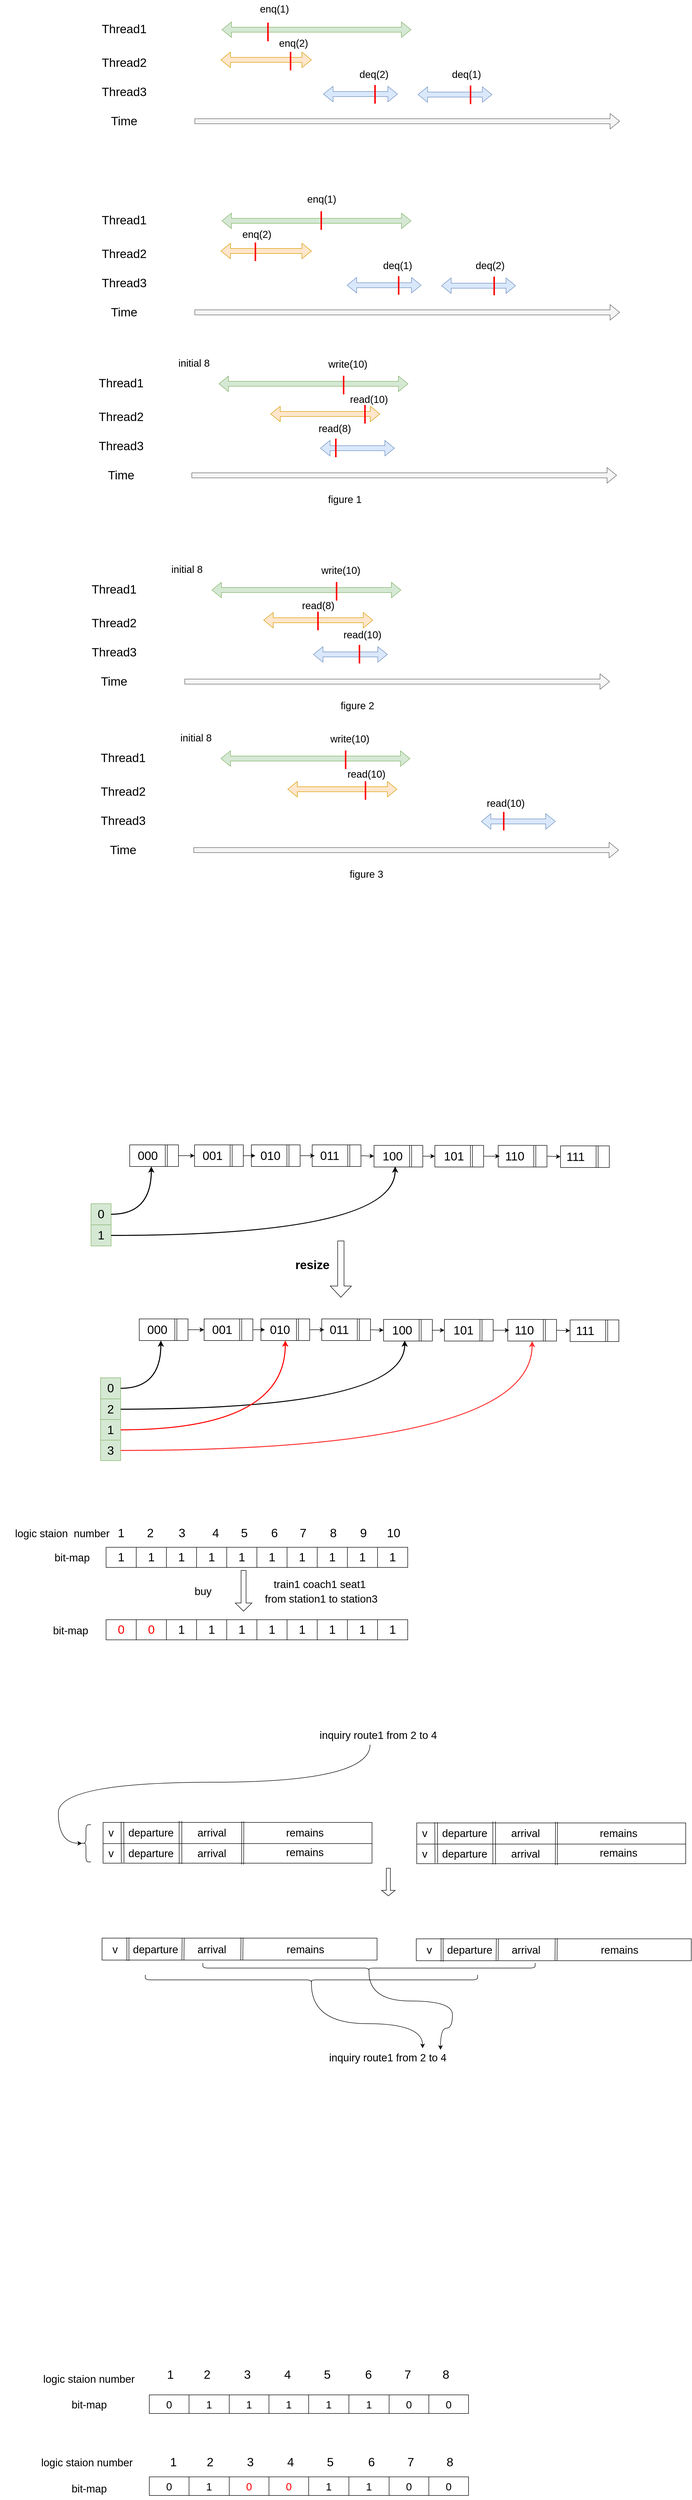 <mxfile version="15.7.0" type="github">
  <diagram id="7ZNdUEGf6lECBC9d-Opo" name="Page-1">
    <mxGraphModel dx="3005" dy="921" grid="0" gridSize="10" guides="1" tooltips="1" connect="1" arrows="1" fold="1" page="1" pageScale="1" pageWidth="1654" pageHeight="1169" math="0" shadow="0">
      <root>
        <mxCell id="0" />
        <mxCell id="1" parent="0" />
        <mxCell id="AwDByRDvhMyZL5y5RV4b-1" value="" style="shape=flexArrow;endArrow=classic;startArrow=classic;html=1;fillColor=#d5e8d4;strokeColor=#82b366;" parent="1" edge="1">
          <mxGeometry width="100" height="100" relative="1" as="geometry">
            <mxPoint x="417" y="179" as="sourcePoint" />
            <mxPoint x="794" y="179" as="targetPoint" />
          </mxGeometry>
        </mxCell>
        <mxCell id="AwDByRDvhMyZL5y5RV4b-2" value="" style="shape=flexArrow;endArrow=classic;html=1;fillColor=#f5f5f5;strokeColor=#666666;" parent="1" edge="1">
          <mxGeometry width="50" height="50" relative="1" as="geometry">
            <mxPoint x="363" y="361" as="sourcePoint" />
            <mxPoint x="1209" y="361" as="targetPoint" />
          </mxGeometry>
        </mxCell>
        <mxCell id="AwDByRDvhMyZL5y5RV4b-3" value="" style="shape=flexArrow;endArrow=classic;startArrow=classic;html=1;fillColor=#ffe6cc;strokeColor=#d79b00;" parent="1" edge="1">
          <mxGeometry width="100" height="100" relative="1" as="geometry">
            <mxPoint x="415" y="239" as="sourcePoint" />
            <mxPoint x="596" y="239" as="targetPoint" />
          </mxGeometry>
        </mxCell>
        <mxCell id="AwDByRDvhMyZL5y5RV4b-4" value="" style="shape=flexArrow;endArrow=classic;startArrow=classic;html=1;fillColor=#dae8fc;strokeColor=#6c8ebf;" parent="1" edge="1">
          <mxGeometry width="100" height="100" relative="1" as="geometry">
            <mxPoint x="619" y="307" as="sourcePoint" />
            <mxPoint x="767" y="307" as="targetPoint" />
          </mxGeometry>
        </mxCell>
        <mxCell id="AwDByRDvhMyZL5y5RV4b-5" value="" style="shape=flexArrow;endArrow=classic;startArrow=classic;html=1;fillColor=#dae8fc;strokeColor=#6c8ebf;" parent="1" edge="1">
          <mxGeometry width="100" height="100" relative="1" as="geometry">
            <mxPoint x="807" y="308" as="sourcePoint" />
            <mxPoint x="955" y="308" as="targetPoint" />
          </mxGeometry>
        </mxCell>
        <mxCell id="AwDByRDvhMyZL5y5RV4b-6" value="&lt;font style=&quot;font-size: 24px&quot;&gt;Thread1&lt;/font&gt;" style="text;html=1;strokeColor=none;fillColor=none;align=center;verticalAlign=middle;whiteSpace=wrap;rounded=0;" parent="1" vertex="1">
          <mxGeometry x="181" y="159" width="84" height="38" as="geometry" />
        </mxCell>
        <mxCell id="AwDByRDvhMyZL5y5RV4b-7" value="&lt;font style=&quot;font-size: 24px&quot;&gt;Thread2&lt;/font&gt;" style="text;html=1;strokeColor=none;fillColor=none;align=center;verticalAlign=middle;whiteSpace=wrap;rounded=0;" parent="1" vertex="1">
          <mxGeometry x="181" y="226" width="84" height="38" as="geometry" />
        </mxCell>
        <mxCell id="AwDByRDvhMyZL5y5RV4b-8" value="&lt;font style=&quot;font-size: 24px&quot;&gt;Thread3&lt;/font&gt;" style="text;html=1;strokeColor=none;fillColor=none;align=center;verticalAlign=middle;whiteSpace=wrap;rounded=0;" parent="1" vertex="1">
          <mxGeometry x="181" y="284" width="84" height="38" as="geometry" />
        </mxCell>
        <mxCell id="AwDByRDvhMyZL5y5RV4b-9" value="&lt;font style=&quot;font-size: 24px&quot;&gt;Time&lt;/font&gt;" style="text;html=1;strokeColor=none;fillColor=none;align=center;verticalAlign=middle;whiteSpace=wrap;rounded=0;" parent="1" vertex="1">
          <mxGeometry x="181" y="342" width="84" height="38" as="geometry" />
        </mxCell>
        <mxCell id="AwDByRDvhMyZL5y5RV4b-10" value="" style="endArrow=none;html=1;fillColor=#f8cecc;strokeColor=#FF0000;strokeWidth=3;" parent="1" edge="1">
          <mxGeometry width="50" height="50" relative="1" as="geometry">
            <mxPoint x="554" y="260" as="sourcePoint" />
            <mxPoint x="554" y="223" as="targetPoint" />
          </mxGeometry>
        </mxCell>
        <mxCell id="AwDByRDvhMyZL5y5RV4b-11" value="" style="endArrow=none;html=1;fillColor=#f8cecc;strokeColor=#FF0000;strokeWidth=3;" parent="1" edge="1">
          <mxGeometry width="50" height="50" relative="1" as="geometry">
            <mxPoint x="509" y="202" as="sourcePoint" />
            <mxPoint x="509" y="165" as="targetPoint" />
          </mxGeometry>
        </mxCell>
        <mxCell id="AwDByRDvhMyZL5y5RV4b-12" value="" style="endArrow=none;html=1;fillColor=#f8cecc;strokeColor=#FF0000;strokeWidth=3;" parent="1" edge="1">
          <mxGeometry width="50" height="50" relative="1" as="geometry">
            <mxPoint x="722" y="326" as="sourcePoint" />
            <mxPoint x="722" y="289" as="targetPoint" />
          </mxGeometry>
        </mxCell>
        <mxCell id="AwDByRDvhMyZL5y5RV4b-14" value="" style="endArrow=none;html=1;fillColor=#f8cecc;strokeColor=#FF0000;strokeWidth=3;" parent="1" edge="1">
          <mxGeometry width="50" height="50" relative="1" as="geometry">
            <mxPoint x="912" y="327" as="sourcePoint" />
            <mxPoint x="912" y="290" as="targetPoint" />
          </mxGeometry>
        </mxCell>
        <mxCell id="AwDByRDvhMyZL5y5RV4b-15" value="&lt;font style=&quot;font-size: 20px&quot;&gt;enq(1)&lt;/font&gt;" style="text;html=1;strokeColor=none;fillColor=none;align=center;verticalAlign=middle;whiteSpace=wrap;rounded=0;" parent="1" vertex="1">
          <mxGeometry x="484" y="120" width="76" height="34" as="geometry" />
        </mxCell>
        <mxCell id="AwDByRDvhMyZL5y5RV4b-16" value="&lt;font style=&quot;font-size: 20px&quot;&gt;enq(2)&lt;/font&gt;" style="text;html=1;strokeColor=none;fillColor=none;align=center;verticalAlign=middle;whiteSpace=wrap;rounded=0;" parent="1" vertex="1">
          <mxGeometry x="522" y="188" width="76" height="34" as="geometry" />
        </mxCell>
        <mxCell id="AwDByRDvhMyZL5y5RV4b-17" value="&lt;font style=&quot;font-size: 20px&quot;&gt;deq(2)&lt;/font&gt;" style="text;html=1;strokeColor=none;fillColor=none;align=center;verticalAlign=middle;whiteSpace=wrap;rounded=0;" parent="1" vertex="1">
          <mxGeometry x="682" y="250" width="76" height="34" as="geometry" />
        </mxCell>
        <mxCell id="AwDByRDvhMyZL5y5RV4b-18" value="&lt;font style=&quot;font-size: 20px&quot;&gt;deq(1)&lt;/font&gt;" style="text;html=1;strokeColor=none;fillColor=none;align=center;verticalAlign=middle;whiteSpace=wrap;rounded=0;" parent="1" vertex="1">
          <mxGeometry x="866" y="250" width="76" height="34" as="geometry" />
        </mxCell>
        <mxCell id="AwDByRDvhMyZL5y5RV4b-19" value="" style="shape=flexArrow;endArrow=classic;startArrow=classic;html=1;fillColor=#d5e8d4;strokeColor=#82b366;" parent="1" edge="1">
          <mxGeometry width="100" height="100" relative="1" as="geometry">
            <mxPoint x="417" y="559" as="sourcePoint" />
            <mxPoint x="794" y="559" as="targetPoint" />
          </mxGeometry>
        </mxCell>
        <mxCell id="AwDByRDvhMyZL5y5RV4b-20" value="" style="shape=flexArrow;endArrow=classic;html=1;fillColor=#f5f5f5;strokeColor=#666666;" parent="1" edge="1">
          <mxGeometry width="50" height="50" relative="1" as="geometry">
            <mxPoint x="363" y="741" as="sourcePoint" />
            <mxPoint x="1209" y="741" as="targetPoint" />
          </mxGeometry>
        </mxCell>
        <mxCell id="AwDByRDvhMyZL5y5RV4b-21" value="" style="shape=flexArrow;endArrow=classic;startArrow=classic;html=1;fillColor=#ffe6cc;strokeColor=#d79b00;" parent="1" edge="1">
          <mxGeometry width="100" height="100" relative="1" as="geometry">
            <mxPoint x="415" y="619" as="sourcePoint" />
            <mxPoint x="596" y="619" as="targetPoint" />
          </mxGeometry>
        </mxCell>
        <mxCell id="AwDByRDvhMyZL5y5RV4b-22" value="" style="shape=flexArrow;endArrow=classic;startArrow=classic;html=1;fillColor=#dae8fc;strokeColor=#6c8ebf;" parent="1" edge="1">
          <mxGeometry width="100" height="100" relative="1" as="geometry">
            <mxPoint x="666" y="687" as="sourcePoint" />
            <mxPoint x="814" y="687" as="targetPoint" />
          </mxGeometry>
        </mxCell>
        <mxCell id="AwDByRDvhMyZL5y5RV4b-23" value="" style="shape=flexArrow;endArrow=classic;startArrow=classic;html=1;fillColor=#dae8fc;strokeColor=#6c8ebf;" parent="1" edge="1">
          <mxGeometry width="100" height="100" relative="1" as="geometry">
            <mxPoint x="854" y="688" as="sourcePoint" />
            <mxPoint x="1002" y="688" as="targetPoint" />
          </mxGeometry>
        </mxCell>
        <mxCell id="AwDByRDvhMyZL5y5RV4b-24" value="&lt;font style=&quot;font-size: 24px&quot;&gt;Thread1&lt;/font&gt;" style="text;html=1;strokeColor=none;fillColor=none;align=center;verticalAlign=middle;whiteSpace=wrap;rounded=0;" parent="1" vertex="1">
          <mxGeometry x="181" y="539" width="84" height="38" as="geometry" />
        </mxCell>
        <mxCell id="AwDByRDvhMyZL5y5RV4b-25" value="&lt;font style=&quot;font-size: 24px&quot;&gt;Thread2&lt;/font&gt;" style="text;html=1;strokeColor=none;fillColor=none;align=center;verticalAlign=middle;whiteSpace=wrap;rounded=0;" parent="1" vertex="1">
          <mxGeometry x="181" y="606" width="84" height="38" as="geometry" />
        </mxCell>
        <mxCell id="AwDByRDvhMyZL5y5RV4b-26" value="&lt;font style=&quot;font-size: 24px&quot;&gt;Thread3&lt;/font&gt;" style="text;html=1;strokeColor=none;fillColor=none;align=center;verticalAlign=middle;whiteSpace=wrap;rounded=0;" parent="1" vertex="1">
          <mxGeometry x="181" y="664" width="84" height="38" as="geometry" />
        </mxCell>
        <mxCell id="AwDByRDvhMyZL5y5RV4b-27" value="&lt;font style=&quot;font-size: 24px&quot;&gt;Time&lt;/font&gt;" style="text;html=1;strokeColor=none;fillColor=none;align=center;verticalAlign=middle;whiteSpace=wrap;rounded=0;" parent="1" vertex="1">
          <mxGeometry x="181" y="722" width="84" height="38" as="geometry" />
        </mxCell>
        <mxCell id="AwDByRDvhMyZL5y5RV4b-28" value="" style="endArrow=none;html=1;fillColor=#f8cecc;strokeColor=#FF0000;strokeWidth=3;" parent="1" edge="1">
          <mxGeometry width="50" height="50" relative="1" as="geometry">
            <mxPoint x="484" y="639" as="sourcePoint" />
            <mxPoint x="484" y="602" as="targetPoint" />
          </mxGeometry>
        </mxCell>
        <mxCell id="AwDByRDvhMyZL5y5RV4b-29" value="" style="endArrow=none;html=1;fillColor=#f8cecc;strokeColor=#FF0000;strokeWidth=3;" parent="1" edge="1">
          <mxGeometry width="50" height="50" relative="1" as="geometry">
            <mxPoint x="615" y="577" as="sourcePoint" />
            <mxPoint x="615" y="540" as="targetPoint" />
          </mxGeometry>
        </mxCell>
        <mxCell id="AwDByRDvhMyZL5y5RV4b-30" value="" style="endArrow=none;html=1;fillColor=#f8cecc;strokeColor=#FF0000;strokeWidth=3;" parent="1" edge="1">
          <mxGeometry width="50" height="50" relative="1" as="geometry">
            <mxPoint x="769" y="706" as="sourcePoint" />
            <mxPoint x="769" y="669" as="targetPoint" />
          </mxGeometry>
        </mxCell>
        <mxCell id="AwDByRDvhMyZL5y5RV4b-31" value="" style="endArrow=none;html=1;fillColor=#f8cecc;strokeColor=#FF0000;strokeWidth=3;" parent="1" edge="1">
          <mxGeometry width="50" height="50" relative="1" as="geometry">
            <mxPoint x="959" y="707" as="sourcePoint" />
            <mxPoint x="959" y="670" as="targetPoint" />
          </mxGeometry>
        </mxCell>
        <mxCell id="AwDByRDvhMyZL5y5RV4b-32" value="&lt;font style=&quot;font-size: 20px&quot;&gt;enq(1)&lt;/font&gt;" style="text;html=1;strokeColor=none;fillColor=none;align=center;verticalAlign=middle;whiteSpace=wrap;rounded=0;" parent="1" vertex="1">
          <mxGeometry x="578" y="498" width="76" height="34" as="geometry" />
        </mxCell>
        <mxCell id="AwDByRDvhMyZL5y5RV4b-33" value="&lt;font style=&quot;font-size: 20px&quot;&gt;enq(2)&lt;/font&gt;" style="text;html=1;strokeColor=none;fillColor=none;align=center;verticalAlign=middle;whiteSpace=wrap;rounded=0;" parent="1" vertex="1">
          <mxGeometry x="449" y="568" width="76" height="34" as="geometry" />
        </mxCell>
        <mxCell id="AwDByRDvhMyZL5y5RV4b-34" value="&lt;font style=&quot;font-size: 20px&quot;&gt;deq(1)&lt;/font&gt;" style="text;html=1;strokeColor=none;fillColor=none;align=center;verticalAlign=middle;whiteSpace=wrap;rounded=0;" parent="1" vertex="1">
          <mxGeometry x="729" y="630" width="76" height="34" as="geometry" />
        </mxCell>
        <mxCell id="AwDByRDvhMyZL5y5RV4b-35" value="&lt;font style=&quot;font-size: 20px&quot;&gt;deq(2)&lt;/font&gt;" style="text;html=1;strokeColor=none;fillColor=none;align=center;verticalAlign=middle;whiteSpace=wrap;rounded=0;" parent="1" vertex="1">
          <mxGeometry x="913" y="630" width="76" height="34" as="geometry" />
        </mxCell>
        <mxCell id="IdLlYOj4EysoEn37iAyo-1" value="" style="shape=flexArrow;endArrow=classic;startArrow=classic;html=1;fillColor=#d5e8d4;strokeColor=#82b366;" parent="1" edge="1">
          <mxGeometry width="100" height="100" relative="1" as="geometry">
            <mxPoint x="411" y="883" as="sourcePoint" />
            <mxPoint x="788" y="883" as="targetPoint" />
          </mxGeometry>
        </mxCell>
        <mxCell id="IdLlYOj4EysoEn37iAyo-2" value="" style="shape=flexArrow;endArrow=classic;html=1;fillColor=#f5f5f5;strokeColor=#666666;" parent="1" edge="1">
          <mxGeometry width="50" height="50" relative="1" as="geometry">
            <mxPoint x="357" y="1065" as="sourcePoint" />
            <mxPoint x="1203" y="1065" as="targetPoint" />
          </mxGeometry>
        </mxCell>
        <mxCell id="IdLlYOj4EysoEn37iAyo-3" value="" style="shape=flexArrow;endArrow=classic;startArrow=classic;html=1;fillColor=#ffe6cc;strokeColor=#d79b00;" parent="1" edge="1">
          <mxGeometry width="100" height="100" relative="1" as="geometry">
            <mxPoint x="514" y="943" as="sourcePoint" />
            <mxPoint x="732" y="943" as="targetPoint" />
          </mxGeometry>
        </mxCell>
        <mxCell id="IdLlYOj4EysoEn37iAyo-4" value="" style="shape=flexArrow;endArrow=classic;startArrow=classic;html=1;fillColor=#dae8fc;strokeColor=#6c8ebf;" parent="1" edge="1">
          <mxGeometry width="100" height="100" relative="1" as="geometry">
            <mxPoint x="613" y="1011" as="sourcePoint" />
            <mxPoint x="761" y="1011" as="targetPoint" />
          </mxGeometry>
        </mxCell>
        <mxCell id="IdLlYOj4EysoEn37iAyo-6" value="&lt;font style=&quot;font-size: 24px&quot;&gt;Thread1&lt;/font&gt;" style="text;html=1;strokeColor=none;fillColor=none;align=center;verticalAlign=middle;whiteSpace=wrap;rounded=0;" parent="1" vertex="1">
          <mxGeometry x="175" y="863" width="84" height="38" as="geometry" />
        </mxCell>
        <mxCell id="IdLlYOj4EysoEn37iAyo-7" value="&lt;font style=&quot;font-size: 24px&quot;&gt;Thread2&lt;/font&gt;" style="text;html=1;strokeColor=none;fillColor=none;align=center;verticalAlign=middle;whiteSpace=wrap;rounded=0;" parent="1" vertex="1">
          <mxGeometry x="175" y="930" width="84" height="38" as="geometry" />
        </mxCell>
        <mxCell id="IdLlYOj4EysoEn37iAyo-8" value="&lt;font style=&quot;font-size: 24px&quot;&gt;Thread3&lt;/font&gt;" style="text;html=1;strokeColor=none;fillColor=none;align=center;verticalAlign=middle;whiteSpace=wrap;rounded=0;" parent="1" vertex="1">
          <mxGeometry x="175" y="988" width="84" height="38" as="geometry" />
        </mxCell>
        <mxCell id="IdLlYOj4EysoEn37iAyo-9" value="&lt;font style=&quot;font-size: 24px&quot;&gt;Time&lt;/font&gt;" style="text;html=1;strokeColor=none;fillColor=none;align=center;verticalAlign=middle;whiteSpace=wrap;rounded=0;" parent="1" vertex="1">
          <mxGeometry x="175" y="1046" width="84" height="38" as="geometry" />
        </mxCell>
        <mxCell id="IdLlYOj4EysoEn37iAyo-10" value="" style="endArrow=none;html=1;fillColor=#f8cecc;strokeColor=#FF0000;strokeWidth=3;" parent="1" edge="1">
          <mxGeometry width="50" height="50" relative="1" as="geometry">
            <mxPoint x="702" y="962" as="sourcePoint" />
            <mxPoint x="702" y="925" as="targetPoint" />
          </mxGeometry>
        </mxCell>
        <mxCell id="IdLlYOj4EysoEn37iAyo-11" value="" style="endArrow=none;html=1;fillColor=#f8cecc;strokeColor=#FF0000;strokeWidth=3;" parent="1" edge="1">
          <mxGeometry width="50" height="50" relative="1" as="geometry">
            <mxPoint x="659.5" y="904" as="sourcePoint" />
            <mxPoint x="659.5" y="867" as="targetPoint" />
          </mxGeometry>
        </mxCell>
        <mxCell id="IdLlYOj4EysoEn37iAyo-12" value="" style="endArrow=none;html=1;fillColor=#f8cecc;strokeColor=#FF0000;strokeWidth=3;" parent="1" edge="1">
          <mxGeometry width="50" height="50" relative="1" as="geometry">
            <mxPoint x="644" y="1029" as="sourcePoint" />
            <mxPoint x="644" y="992" as="targetPoint" />
          </mxGeometry>
        </mxCell>
        <mxCell id="IdLlYOj4EysoEn37iAyo-14" value="&lt;font style=&quot;font-size: 20px&quot;&gt;write(10)&lt;/font&gt;" style="text;html=1;strokeColor=none;fillColor=none;align=center;verticalAlign=middle;whiteSpace=wrap;rounded=0;" parent="1" vertex="1">
          <mxGeometry x="630" y="826" width="76" height="34" as="geometry" />
        </mxCell>
        <mxCell id="IdLlYOj4EysoEn37iAyo-15" value="&lt;font style=&quot;font-size: 20px&quot;&gt;read(10)&lt;/font&gt;" style="text;html=1;strokeColor=none;fillColor=none;align=center;verticalAlign=middle;whiteSpace=wrap;rounded=0;" parent="1" vertex="1">
          <mxGeometry x="672" y="896" width="76" height="34" as="geometry" />
        </mxCell>
        <mxCell id="IdLlYOj4EysoEn37iAyo-16" value="&lt;font style=&quot;font-size: 20px&quot;&gt;read(8)&lt;/font&gt;" style="text;html=1;strokeColor=none;fillColor=none;align=center;verticalAlign=middle;whiteSpace=wrap;rounded=0;" parent="1" vertex="1">
          <mxGeometry x="604" y="954" width="76" height="34" as="geometry" />
        </mxCell>
        <mxCell id="IdLlYOj4EysoEn37iAyo-18" value="&lt;font style=&quot;font-size: 20px&quot;&gt;initial 8&lt;/font&gt;" style="text;html=1;strokeColor=none;fillColor=none;align=center;verticalAlign=middle;whiteSpace=wrap;rounded=0;" parent="1" vertex="1">
          <mxGeometry x="324" y="824" width="76" height="34" as="geometry" />
        </mxCell>
        <mxCell id="IdLlYOj4EysoEn37iAyo-19" value="" style="shape=flexArrow;endArrow=classic;startArrow=classic;html=1;fillColor=#d5e8d4;strokeColor=#82b366;" parent="1" edge="1">
          <mxGeometry width="100" height="100" relative="1" as="geometry">
            <mxPoint x="397" y="1293" as="sourcePoint" />
            <mxPoint x="774" y="1293" as="targetPoint" />
          </mxGeometry>
        </mxCell>
        <mxCell id="IdLlYOj4EysoEn37iAyo-20" value="" style="shape=flexArrow;endArrow=classic;html=1;fillColor=#f5f5f5;strokeColor=#666666;" parent="1" edge="1">
          <mxGeometry width="50" height="50" relative="1" as="geometry">
            <mxPoint x="343" y="1475" as="sourcePoint" />
            <mxPoint x="1189" y="1475" as="targetPoint" />
          </mxGeometry>
        </mxCell>
        <mxCell id="IdLlYOj4EysoEn37iAyo-21" value="" style="shape=flexArrow;endArrow=classic;startArrow=classic;html=1;fillColor=#ffe6cc;strokeColor=#d79b00;" parent="1" edge="1">
          <mxGeometry width="100" height="100" relative="1" as="geometry">
            <mxPoint x="500" y="1353" as="sourcePoint" />
            <mxPoint x="718" y="1353" as="targetPoint" />
          </mxGeometry>
        </mxCell>
        <mxCell id="IdLlYOj4EysoEn37iAyo-22" value="" style="shape=flexArrow;endArrow=classic;startArrow=classic;html=1;fillColor=#dae8fc;strokeColor=#6c8ebf;" parent="1" edge="1">
          <mxGeometry width="100" height="100" relative="1" as="geometry">
            <mxPoint x="599" y="1421" as="sourcePoint" />
            <mxPoint x="747" y="1421" as="targetPoint" />
          </mxGeometry>
        </mxCell>
        <mxCell id="IdLlYOj4EysoEn37iAyo-23" value="&lt;font style=&quot;font-size: 24px&quot;&gt;Thread1&lt;/font&gt;" style="text;html=1;strokeColor=none;fillColor=none;align=center;verticalAlign=middle;whiteSpace=wrap;rounded=0;" parent="1" vertex="1">
          <mxGeometry x="161" y="1273" width="84" height="38" as="geometry" />
        </mxCell>
        <mxCell id="IdLlYOj4EysoEn37iAyo-24" value="&lt;font style=&quot;font-size: 24px&quot;&gt;Thread2&lt;/font&gt;" style="text;html=1;strokeColor=none;fillColor=none;align=center;verticalAlign=middle;whiteSpace=wrap;rounded=0;" parent="1" vertex="1">
          <mxGeometry x="161" y="1340" width="84" height="38" as="geometry" />
        </mxCell>
        <mxCell id="IdLlYOj4EysoEn37iAyo-25" value="&lt;font style=&quot;font-size: 24px&quot;&gt;Thread3&lt;/font&gt;" style="text;html=1;strokeColor=none;fillColor=none;align=center;verticalAlign=middle;whiteSpace=wrap;rounded=0;" parent="1" vertex="1">
          <mxGeometry x="161" y="1398" width="84" height="38" as="geometry" />
        </mxCell>
        <mxCell id="IdLlYOj4EysoEn37iAyo-26" value="&lt;font style=&quot;font-size: 24px&quot;&gt;Time&lt;/font&gt;" style="text;html=1;strokeColor=none;fillColor=none;align=center;verticalAlign=middle;whiteSpace=wrap;rounded=0;" parent="1" vertex="1">
          <mxGeometry x="161" y="1456" width="84" height="38" as="geometry" />
        </mxCell>
        <mxCell id="IdLlYOj4EysoEn37iAyo-27" value="" style="endArrow=none;html=1;fillColor=#f8cecc;strokeColor=#FF0000;strokeWidth=3;" parent="1" edge="1">
          <mxGeometry width="50" height="50" relative="1" as="geometry">
            <mxPoint x="608.5" y="1373" as="sourcePoint" />
            <mxPoint x="608.5" y="1336" as="targetPoint" />
            <Array as="points">
              <mxPoint x="608.5" y="1352" />
            </Array>
          </mxGeometry>
        </mxCell>
        <mxCell id="IdLlYOj4EysoEn37iAyo-28" value="" style="endArrow=none;html=1;fillColor=#f8cecc;strokeColor=#FF0000;strokeWidth=3;" parent="1" edge="1">
          <mxGeometry width="50" height="50" relative="1" as="geometry">
            <mxPoint x="645.5" y="1314" as="sourcePoint" />
            <mxPoint x="645.5" y="1277" as="targetPoint" />
          </mxGeometry>
        </mxCell>
        <mxCell id="IdLlYOj4EysoEn37iAyo-29" value="" style="endArrow=none;html=1;fillColor=#f8cecc;strokeColor=#FF0000;strokeWidth=3;" parent="1" edge="1">
          <mxGeometry width="50" height="50" relative="1" as="geometry">
            <mxPoint x="691" y="1439" as="sourcePoint" />
            <mxPoint x="691" y="1402" as="targetPoint" />
          </mxGeometry>
        </mxCell>
        <mxCell id="IdLlYOj4EysoEn37iAyo-30" value="&lt;font style=&quot;font-size: 20px&quot;&gt;write(10)&lt;/font&gt;" style="text;html=1;strokeColor=none;fillColor=none;align=center;verticalAlign=middle;whiteSpace=wrap;rounded=0;" parent="1" vertex="1">
          <mxGeometry x="616" y="1236" width="76" height="34" as="geometry" />
        </mxCell>
        <mxCell id="IdLlYOj4EysoEn37iAyo-31" value="&lt;font style=&quot;font-size: 20px&quot;&gt;read(8)&lt;/font&gt;" style="text;html=1;strokeColor=none;fillColor=none;align=center;verticalAlign=middle;whiteSpace=wrap;rounded=0;" parent="1" vertex="1">
          <mxGeometry x="571" y="1306" width="76" height="34" as="geometry" />
        </mxCell>
        <mxCell id="IdLlYOj4EysoEn37iAyo-32" value="&lt;font style=&quot;font-size: 20px&quot;&gt;read(10)&lt;/font&gt;" style="text;html=1;strokeColor=none;fillColor=none;align=center;verticalAlign=middle;whiteSpace=wrap;rounded=0;" parent="1" vertex="1">
          <mxGeometry x="659" y="1364" width="76" height="34" as="geometry" />
        </mxCell>
        <mxCell id="IdLlYOj4EysoEn37iAyo-33" value="&lt;font style=&quot;font-size: 20px&quot;&gt;initial 8&lt;/font&gt;" style="text;html=1;strokeColor=none;fillColor=none;align=center;verticalAlign=middle;whiteSpace=wrap;rounded=0;" parent="1" vertex="1">
          <mxGeometry x="310" y="1234" width="76" height="34" as="geometry" />
        </mxCell>
        <mxCell id="IdLlYOj4EysoEn37iAyo-34" value="&lt;span style=&quot;font-size: 20px&quot;&gt;figure 1&lt;/span&gt;" style="text;html=1;strokeColor=none;fillColor=none;align=center;verticalAlign=middle;whiteSpace=wrap;rounded=0;" parent="1" vertex="1">
          <mxGeometry x="624" y="1095" width="76" height="34" as="geometry" />
        </mxCell>
        <mxCell id="IdLlYOj4EysoEn37iAyo-35" value="&lt;span style=&quot;font-size: 20px&quot;&gt;figure 2&lt;/span&gt;" style="text;html=1;strokeColor=none;fillColor=none;align=center;verticalAlign=middle;whiteSpace=wrap;rounded=0;" parent="1" vertex="1">
          <mxGeometry x="649" y="1505" width="76" height="34" as="geometry" />
        </mxCell>
        <mxCell id="IdLlYOj4EysoEn37iAyo-36" value="" style="shape=flexArrow;endArrow=classic;startArrow=classic;html=1;fillColor=#d5e8d4;strokeColor=#82b366;" parent="1" edge="1">
          <mxGeometry width="100" height="100" relative="1" as="geometry">
            <mxPoint x="415" y="1628" as="sourcePoint" />
            <mxPoint x="792" y="1628" as="targetPoint" />
          </mxGeometry>
        </mxCell>
        <mxCell id="IdLlYOj4EysoEn37iAyo-37" value="" style="shape=flexArrow;endArrow=classic;html=1;fillColor=#f5f5f5;strokeColor=#666666;" parent="1" edge="1">
          <mxGeometry width="50" height="50" relative="1" as="geometry">
            <mxPoint x="361" y="1810" as="sourcePoint" />
            <mxPoint x="1207" y="1810" as="targetPoint" />
          </mxGeometry>
        </mxCell>
        <mxCell id="IdLlYOj4EysoEn37iAyo-38" value="" style="shape=flexArrow;endArrow=classic;startArrow=classic;html=1;fillColor=#ffe6cc;strokeColor=#d79b00;" parent="1" edge="1">
          <mxGeometry width="100" height="100" relative="1" as="geometry">
            <mxPoint x="548" y="1689" as="sourcePoint" />
            <mxPoint x="766" y="1689" as="targetPoint" />
          </mxGeometry>
        </mxCell>
        <mxCell id="IdLlYOj4EysoEn37iAyo-39" value="" style="shape=flexArrow;endArrow=classic;startArrow=classic;html=1;fillColor=#dae8fc;strokeColor=#6c8ebf;" parent="1" edge="1">
          <mxGeometry width="100" height="100" relative="1" as="geometry">
            <mxPoint x="933" y="1753" as="sourcePoint" />
            <mxPoint x="1081" y="1753" as="targetPoint" />
          </mxGeometry>
        </mxCell>
        <mxCell id="IdLlYOj4EysoEn37iAyo-40" value="&lt;font style=&quot;font-size: 24px&quot;&gt;Thread1&lt;/font&gt;" style="text;html=1;strokeColor=none;fillColor=none;align=center;verticalAlign=middle;whiteSpace=wrap;rounded=0;" parent="1" vertex="1">
          <mxGeometry x="179" y="1608" width="84" height="38" as="geometry" />
        </mxCell>
        <mxCell id="IdLlYOj4EysoEn37iAyo-41" value="&lt;font style=&quot;font-size: 24px&quot;&gt;Thread2&lt;/font&gt;" style="text;html=1;strokeColor=none;fillColor=none;align=center;verticalAlign=middle;whiteSpace=wrap;rounded=0;" parent="1" vertex="1">
          <mxGeometry x="179" y="1675" width="84" height="38" as="geometry" />
        </mxCell>
        <mxCell id="IdLlYOj4EysoEn37iAyo-42" value="&lt;font style=&quot;font-size: 24px&quot;&gt;Thread3&lt;/font&gt;" style="text;html=1;strokeColor=none;fillColor=none;align=center;verticalAlign=middle;whiteSpace=wrap;rounded=0;" parent="1" vertex="1">
          <mxGeometry x="179" y="1733" width="84" height="38" as="geometry" />
        </mxCell>
        <mxCell id="IdLlYOj4EysoEn37iAyo-43" value="&lt;font style=&quot;font-size: 24px&quot;&gt;Time&lt;/font&gt;" style="text;html=1;strokeColor=none;fillColor=none;align=center;verticalAlign=middle;whiteSpace=wrap;rounded=0;" parent="1" vertex="1">
          <mxGeometry x="179" y="1791" width="84" height="38" as="geometry" />
        </mxCell>
        <mxCell id="IdLlYOj4EysoEn37iAyo-44" value="" style="endArrow=none;html=1;fillColor=#f8cecc;strokeColor=#FF0000;strokeWidth=3;" parent="1" edge="1">
          <mxGeometry width="50" height="50" relative="1" as="geometry">
            <mxPoint x="703" y="1710" as="sourcePoint" />
            <mxPoint x="703" y="1673" as="targetPoint" />
            <Array as="points">
              <mxPoint x="703" y="1689" />
            </Array>
          </mxGeometry>
        </mxCell>
        <mxCell id="IdLlYOj4EysoEn37iAyo-45" value="" style="endArrow=none;html=1;fillColor=#f8cecc;strokeColor=#FF0000;strokeWidth=3;" parent="1" edge="1">
          <mxGeometry width="50" height="50" relative="1" as="geometry">
            <mxPoint x="663.5" y="1649" as="sourcePoint" />
            <mxPoint x="663.5" y="1612" as="targetPoint" />
          </mxGeometry>
        </mxCell>
        <mxCell id="IdLlYOj4EysoEn37iAyo-46" value="" style="endArrow=none;html=1;fillColor=#f8cecc;strokeColor=#FF0000;strokeWidth=3;" parent="1" edge="1">
          <mxGeometry width="50" height="50" relative="1" as="geometry">
            <mxPoint x="978" y="1771" as="sourcePoint" />
            <mxPoint x="978" y="1734" as="targetPoint" />
          </mxGeometry>
        </mxCell>
        <mxCell id="IdLlYOj4EysoEn37iAyo-47" value="&lt;font style=&quot;font-size: 20px&quot;&gt;write(10)&lt;/font&gt;" style="text;html=1;strokeColor=none;fillColor=none;align=center;verticalAlign=middle;whiteSpace=wrap;rounded=0;" parent="1" vertex="1">
          <mxGeometry x="634" y="1571" width="76" height="34" as="geometry" />
        </mxCell>
        <mxCell id="IdLlYOj4EysoEn37iAyo-48" value="&lt;font style=&quot;font-size: 20px&quot;&gt;read(10)&lt;/font&gt;" style="text;html=1;strokeColor=none;fillColor=none;align=center;verticalAlign=middle;whiteSpace=wrap;rounded=0;" parent="1" vertex="1">
          <mxGeometry x="667" y="1641" width="76" height="34" as="geometry" />
        </mxCell>
        <mxCell id="IdLlYOj4EysoEn37iAyo-49" value="&lt;font style=&quot;font-size: 20px&quot;&gt;read(10)&lt;/font&gt;" style="text;html=1;strokeColor=none;fillColor=none;align=center;verticalAlign=middle;whiteSpace=wrap;rounded=0;" parent="1" vertex="1">
          <mxGeometry x="944" y="1699" width="76" height="34" as="geometry" />
        </mxCell>
        <mxCell id="IdLlYOj4EysoEn37iAyo-50" value="&lt;font style=&quot;font-size: 20px&quot;&gt;initial 8&lt;/font&gt;" style="text;html=1;strokeColor=none;fillColor=none;align=center;verticalAlign=middle;whiteSpace=wrap;rounded=0;" parent="1" vertex="1">
          <mxGeometry x="328" y="1569" width="76" height="34" as="geometry" />
        </mxCell>
        <mxCell id="IdLlYOj4EysoEn37iAyo-51" value="&lt;span style=&quot;font-size: 20px&quot;&gt;figure 3&lt;/span&gt;" style="text;html=1;strokeColor=none;fillColor=none;align=center;verticalAlign=middle;whiteSpace=wrap;rounded=0;" parent="1" vertex="1">
          <mxGeometry x="667" y="1840" width="76" height="34" as="geometry" />
        </mxCell>
        <mxCell id="cW_VNdwm0rewJj6XCFHO-16" value="" style="group" parent="1" vertex="1" connectable="0">
          <mxGeometry x="234" y="2396" width="97" height="43" as="geometry" />
        </mxCell>
        <mxCell id="cW_VNdwm0rewJj6XCFHO-14" value="" style="rounded=0;whiteSpace=wrap;html=1;" parent="cW_VNdwm0rewJj6XCFHO-16" vertex="1">
          <mxGeometry width="97" height="43" as="geometry" />
        </mxCell>
        <mxCell id="cW_VNdwm0rewJj6XCFHO-15" style="edgeStyle=orthogonalEdgeStyle;rounded=0;orthogonalLoop=1;jettySize=auto;html=1;exitX=0.75;exitY=0;exitDx=0;exitDy=0;entryX=0.75;entryY=1;entryDx=0;entryDy=0;shape=link;" parent="cW_VNdwm0rewJj6XCFHO-16" source="cW_VNdwm0rewJj6XCFHO-14" target="cW_VNdwm0rewJj6XCFHO-14" edge="1">
          <mxGeometry relative="1" as="geometry">
            <Array as="points">
              <mxPoint x="30" y="18" />
              <mxPoint x="30" y="18" />
            </Array>
          </mxGeometry>
        </mxCell>
        <mxCell id="cW_VNdwm0rewJj6XCFHO-62" value="&lt;font style=&quot;font-size: 24px&quot;&gt;000&lt;/font&gt;" style="text;html=1;strokeColor=none;fillColor=none;align=center;verticalAlign=middle;whiteSpace=wrap;rounded=0;" parent="cW_VNdwm0rewJj6XCFHO-16" vertex="1">
          <mxGeometry x="6" y="6.5" width="60" height="30" as="geometry" />
        </mxCell>
        <mxCell id="cW_VNdwm0rewJj6XCFHO-17" value="" style="group" parent="1" vertex="1" connectable="0">
          <mxGeometry x="363" y="2396" width="97" height="43" as="geometry" />
        </mxCell>
        <mxCell id="cW_VNdwm0rewJj6XCFHO-18" value="" style="rounded=0;whiteSpace=wrap;html=1;" parent="cW_VNdwm0rewJj6XCFHO-17" vertex="1">
          <mxGeometry width="97" height="43" as="geometry" />
        </mxCell>
        <mxCell id="cW_VNdwm0rewJj6XCFHO-19" style="edgeStyle=orthogonalEdgeStyle;rounded=0;orthogonalLoop=1;jettySize=auto;html=1;exitX=0.75;exitY=0;exitDx=0;exitDy=0;entryX=0.75;entryY=1;entryDx=0;entryDy=0;shape=link;" parent="cW_VNdwm0rewJj6XCFHO-17" source="cW_VNdwm0rewJj6XCFHO-18" target="cW_VNdwm0rewJj6XCFHO-18" edge="1">
          <mxGeometry relative="1" as="geometry">
            <Array as="points">
              <mxPoint x="30" y="18" />
              <mxPoint x="30" y="18" />
            </Array>
          </mxGeometry>
        </mxCell>
        <mxCell id="cW_VNdwm0rewJj6XCFHO-63" value="&lt;font style=&quot;font-size: 24px&quot;&gt;001&lt;/font&gt;" style="text;html=1;strokeColor=none;fillColor=none;align=center;verticalAlign=middle;whiteSpace=wrap;rounded=0;" parent="cW_VNdwm0rewJj6XCFHO-17" vertex="1">
          <mxGeometry x="6" y="6.5" width="60" height="30" as="geometry" />
        </mxCell>
        <mxCell id="cW_VNdwm0rewJj6XCFHO-20" value="" style="group" parent="1" vertex="1" connectable="0">
          <mxGeometry x="476" y="2396" width="97" height="43" as="geometry" />
        </mxCell>
        <mxCell id="cW_VNdwm0rewJj6XCFHO-21" value="" style="rounded=0;whiteSpace=wrap;html=1;" parent="cW_VNdwm0rewJj6XCFHO-20" vertex="1">
          <mxGeometry width="97" height="43" as="geometry" />
        </mxCell>
        <mxCell id="cW_VNdwm0rewJj6XCFHO-22" style="edgeStyle=orthogonalEdgeStyle;rounded=0;orthogonalLoop=1;jettySize=auto;html=1;exitX=0.75;exitY=0;exitDx=0;exitDy=0;entryX=0.75;entryY=1;entryDx=0;entryDy=0;shape=link;" parent="cW_VNdwm0rewJj6XCFHO-20" source="cW_VNdwm0rewJj6XCFHO-21" target="cW_VNdwm0rewJj6XCFHO-21" edge="1">
          <mxGeometry relative="1" as="geometry">
            <Array as="points">
              <mxPoint x="30" y="18" />
              <mxPoint x="30" y="18" />
            </Array>
          </mxGeometry>
        </mxCell>
        <mxCell id="cW_VNdwm0rewJj6XCFHO-64" value="&lt;font style=&quot;font-size: 24px&quot;&gt;010&lt;/font&gt;" style="text;html=1;strokeColor=none;fillColor=none;align=center;verticalAlign=middle;whiteSpace=wrap;rounded=0;" parent="cW_VNdwm0rewJj6XCFHO-20" vertex="1">
          <mxGeometry x="8" y="6.5" width="60" height="30" as="geometry" />
        </mxCell>
        <mxCell id="cW_VNdwm0rewJj6XCFHO-23" value="" style="group" parent="1" vertex="1" connectable="0">
          <mxGeometry x="597" y="2396" width="97" height="43" as="geometry" />
        </mxCell>
        <mxCell id="cW_VNdwm0rewJj6XCFHO-24" value="" style="rounded=0;whiteSpace=wrap;html=1;" parent="cW_VNdwm0rewJj6XCFHO-23" vertex="1">
          <mxGeometry width="97" height="43" as="geometry" />
        </mxCell>
        <mxCell id="cW_VNdwm0rewJj6XCFHO-25" style="edgeStyle=orthogonalEdgeStyle;rounded=0;orthogonalLoop=1;jettySize=auto;html=1;exitX=0.75;exitY=0;exitDx=0;exitDy=0;entryX=0.75;entryY=1;entryDx=0;entryDy=0;shape=link;" parent="cW_VNdwm0rewJj6XCFHO-23" source="cW_VNdwm0rewJj6XCFHO-24" target="cW_VNdwm0rewJj6XCFHO-24" edge="1">
          <mxGeometry relative="1" as="geometry">
            <Array as="points">
              <mxPoint x="30" y="18" />
              <mxPoint x="30" y="18" />
            </Array>
          </mxGeometry>
        </mxCell>
        <mxCell id="cW_VNdwm0rewJj6XCFHO-65" value="&lt;font style=&quot;font-size: 24px&quot;&gt;011&lt;/font&gt;" style="text;html=1;strokeColor=none;fillColor=none;align=center;verticalAlign=middle;whiteSpace=wrap;rounded=0;" parent="cW_VNdwm0rewJj6XCFHO-23" vertex="1">
          <mxGeometry x="5" y="6.5" width="60" height="30" as="geometry" />
        </mxCell>
        <mxCell id="cW_VNdwm0rewJj6XCFHO-26" value="" style="group" parent="1" vertex="1" connectable="0">
          <mxGeometry x="720" y="2397" width="97" height="43" as="geometry" />
        </mxCell>
        <mxCell id="cW_VNdwm0rewJj6XCFHO-27" value="" style="rounded=0;whiteSpace=wrap;html=1;" parent="cW_VNdwm0rewJj6XCFHO-26" vertex="1">
          <mxGeometry width="97" height="43" as="geometry" />
        </mxCell>
        <mxCell id="cW_VNdwm0rewJj6XCFHO-28" style="edgeStyle=orthogonalEdgeStyle;rounded=0;orthogonalLoop=1;jettySize=auto;html=1;exitX=0.75;exitY=0;exitDx=0;exitDy=0;entryX=0.75;entryY=1;entryDx=0;entryDy=0;shape=link;" parent="cW_VNdwm0rewJj6XCFHO-26" source="cW_VNdwm0rewJj6XCFHO-27" target="cW_VNdwm0rewJj6XCFHO-27" edge="1">
          <mxGeometry relative="1" as="geometry">
            <Array as="points">
              <mxPoint x="30" y="18" />
              <mxPoint x="30" y="18" />
            </Array>
          </mxGeometry>
        </mxCell>
        <mxCell id="cW_VNdwm0rewJj6XCFHO-66" value="&lt;font style=&quot;font-size: 24px&quot;&gt;100&lt;/font&gt;" style="text;html=1;strokeColor=none;fillColor=none;align=center;verticalAlign=middle;whiteSpace=wrap;rounded=0;" parent="cW_VNdwm0rewJj6XCFHO-26" vertex="1">
          <mxGeometry x="7" y="6.5" width="60" height="30" as="geometry" />
        </mxCell>
        <mxCell id="cW_VNdwm0rewJj6XCFHO-53" value="" style="group" parent="1" vertex="1" connectable="0">
          <mxGeometry x="1091" y="2398" width="97" height="43" as="geometry" />
        </mxCell>
        <mxCell id="cW_VNdwm0rewJj6XCFHO-54" value="" style="rounded=0;whiteSpace=wrap;html=1;" parent="cW_VNdwm0rewJj6XCFHO-53" vertex="1">
          <mxGeometry width="97" height="43" as="geometry" />
        </mxCell>
        <mxCell id="cW_VNdwm0rewJj6XCFHO-55" style="edgeStyle=orthogonalEdgeStyle;rounded=0;orthogonalLoop=1;jettySize=auto;html=1;exitX=0.75;exitY=0;exitDx=0;exitDy=0;entryX=0.75;entryY=1;entryDx=0;entryDy=0;shape=link;" parent="cW_VNdwm0rewJj6XCFHO-53" source="cW_VNdwm0rewJj6XCFHO-54" target="cW_VNdwm0rewJj6XCFHO-54" edge="1">
          <mxGeometry relative="1" as="geometry">
            <Array as="points">
              <mxPoint x="30" y="18" />
              <mxPoint x="30" y="18" />
            </Array>
          </mxGeometry>
        </mxCell>
        <mxCell id="cW_VNdwm0rewJj6XCFHO-69" value="&lt;font style=&quot;font-size: 24px&quot;&gt;111&lt;/font&gt;" style="text;html=1;strokeColor=none;fillColor=none;align=center;verticalAlign=middle;whiteSpace=wrap;rounded=0;" parent="cW_VNdwm0rewJj6XCFHO-53" vertex="1">
          <mxGeometry y="6.5" width="60" height="30" as="geometry" />
        </mxCell>
        <mxCell id="cW_VNdwm0rewJj6XCFHO-56" value="" style="group" parent="1" vertex="1" connectable="0">
          <mxGeometry x="967" y="2397" width="97" height="43" as="geometry" />
        </mxCell>
        <mxCell id="cW_VNdwm0rewJj6XCFHO-57" value="" style="rounded=0;whiteSpace=wrap;html=1;" parent="cW_VNdwm0rewJj6XCFHO-56" vertex="1">
          <mxGeometry width="97" height="43" as="geometry" />
        </mxCell>
        <mxCell id="cW_VNdwm0rewJj6XCFHO-58" style="edgeStyle=orthogonalEdgeStyle;rounded=0;orthogonalLoop=1;jettySize=auto;html=1;exitX=0.75;exitY=0;exitDx=0;exitDy=0;entryX=0.75;entryY=1;entryDx=0;entryDy=0;shape=link;" parent="cW_VNdwm0rewJj6XCFHO-56" source="cW_VNdwm0rewJj6XCFHO-57" target="cW_VNdwm0rewJj6XCFHO-57" edge="1">
          <mxGeometry relative="1" as="geometry">
            <Array as="points">
              <mxPoint x="30" y="18" />
              <mxPoint x="30" y="18" />
            </Array>
          </mxGeometry>
        </mxCell>
        <mxCell id="cW_VNdwm0rewJj6XCFHO-68" value="&lt;font style=&quot;font-size: 24px&quot;&gt;110&lt;/font&gt;" style="text;html=1;strokeColor=none;fillColor=none;align=center;verticalAlign=middle;whiteSpace=wrap;rounded=0;" parent="cW_VNdwm0rewJj6XCFHO-56" vertex="1">
          <mxGeometry x="3" y="6.5" width="60" height="30" as="geometry" />
        </mxCell>
        <mxCell id="cW_VNdwm0rewJj6XCFHO-59" value="" style="group" parent="1" vertex="1" connectable="0">
          <mxGeometry x="841" y="2397" width="97" height="43" as="geometry" />
        </mxCell>
        <mxCell id="cW_VNdwm0rewJj6XCFHO-60" value="" style="rounded=0;whiteSpace=wrap;html=1;" parent="cW_VNdwm0rewJj6XCFHO-59" vertex="1">
          <mxGeometry width="97" height="43" as="geometry" />
        </mxCell>
        <mxCell id="cW_VNdwm0rewJj6XCFHO-61" style="edgeStyle=orthogonalEdgeStyle;rounded=0;orthogonalLoop=1;jettySize=auto;html=1;exitX=0.75;exitY=0;exitDx=0;exitDy=0;entryX=0.75;entryY=1;entryDx=0;entryDy=0;shape=link;" parent="cW_VNdwm0rewJj6XCFHO-59" source="cW_VNdwm0rewJj6XCFHO-60" target="cW_VNdwm0rewJj6XCFHO-60" edge="1">
          <mxGeometry relative="1" as="geometry">
            <Array as="points">
              <mxPoint x="30" y="18" />
              <mxPoint x="30" y="18" />
            </Array>
          </mxGeometry>
        </mxCell>
        <mxCell id="cW_VNdwm0rewJj6XCFHO-67" value="&lt;font style=&quot;font-size: 24px&quot;&gt;101&lt;/font&gt;" style="text;html=1;strokeColor=none;fillColor=none;align=center;verticalAlign=middle;whiteSpace=wrap;rounded=0;" parent="cW_VNdwm0rewJj6XCFHO-59" vertex="1">
          <mxGeometry x="8" y="6.5" width="60" height="30" as="geometry" />
        </mxCell>
        <mxCell id="cW_VNdwm0rewJj6XCFHO-71" value="" style="shape=table;startSize=0;container=1;collapsible=0;childLayout=tableLayout;fillColor=#d5e8d4;strokeColor=#82b366;" parent="1" vertex="1">
          <mxGeometry x="157" y="2513" width="40" height="84" as="geometry" />
        </mxCell>
        <mxCell id="cW_VNdwm0rewJj6XCFHO-72" value="" style="shape=partialRectangle;collapsible=0;dropTarget=0;pointerEvents=0;fillColor=none;top=0;left=0;bottom=0;right=0;points=[[0,0.5],[1,0.5]];portConstraint=eastwest;" parent="cW_VNdwm0rewJj6XCFHO-71" vertex="1">
          <mxGeometry width="40" height="42" as="geometry" />
        </mxCell>
        <mxCell id="cW_VNdwm0rewJj6XCFHO-73" value="&lt;font style=&quot;font-size: 24px&quot;&gt;0&lt;/font&gt;" style="shape=partialRectangle;html=1;whiteSpace=wrap;connectable=0;overflow=hidden;fillColor=none;top=0;left=0;bottom=0;right=0;pointerEvents=1;" parent="cW_VNdwm0rewJj6XCFHO-72" vertex="1">
          <mxGeometry width="40" height="42" as="geometry">
            <mxRectangle width="40" height="42" as="alternateBounds" />
          </mxGeometry>
        </mxCell>
        <mxCell id="cW_VNdwm0rewJj6XCFHO-74" value="" style="shape=partialRectangle;collapsible=0;dropTarget=0;pointerEvents=0;fillColor=none;top=0;left=0;bottom=0;right=0;points=[[0,0.5],[1,0.5]];portConstraint=eastwest;" parent="cW_VNdwm0rewJj6XCFHO-71" vertex="1">
          <mxGeometry y="42" width="40" height="42" as="geometry" />
        </mxCell>
        <mxCell id="cW_VNdwm0rewJj6XCFHO-75" value="&lt;font style=&quot;font-size: 24px&quot;&gt;1&lt;/font&gt;" style="shape=partialRectangle;html=1;whiteSpace=wrap;connectable=0;overflow=hidden;fillColor=none;top=0;left=0;bottom=0;right=0;pointerEvents=1;" parent="cW_VNdwm0rewJj6XCFHO-74" vertex="1">
          <mxGeometry width="40" height="42" as="geometry">
            <mxRectangle width="40" height="42" as="alternateBounds" />
          </mxGeometry>
        </mxCell>
        <mxCell id="cW_VNdwm0rewJj6XCFHO-76" style="edgeStyle=orthogonalEdgeStyle;rounded=0;orthogonalLoop=1;jettySize=auto;html=1;exitX=1;exitY=0.5;exitDx=0;exitDy=0;entryX=0.443;entryY=1;entryDx=0;entryDy=0;entryPerimeter=0;curved=1;strokeWidth=2;" parent="1" source="cW_VNdwm0rewJj6XCFHO-72" target="cW_VNdwm0rewJj6XCFHO-14" edge="1">
          <mxGeometry relative="1" as="geometry">
            <mxPoint x="324" y="2549" as="targetPoint" />
          </mxGeometry>
        </mxCell>
        <mxCell id="cW_VNdwm0rewJj6XCFHO-77" style="edgeStyle=orthogonalEdgeStyle;rounded=0;orthogonalLoop=1;jettySize=auto;html=1;exitX=1;exitY=0.5;exitDx=0;exitDy=0;entryX=0.433;entryY=0.977;entryDx=0;entryDy=0;entryPerimeter=0;curved=1;strokeWidth=2;" parent="1" source="cW_VNdwm0rewJj6XCFHO-74" target="cW_VNdwm0rewJj6XCFHO-27" edge="1">
          <mxGeometry relative="1" as="geometry" />
        </mxCell>
        <mxCell id="cW_VNdwm0rewJj6XCFHO-78" style="rounded=0;orthogonalLoop=1;jettySize=auto;html=1;exitX=1;exitY=0.5;exitDx=0;exitDy=0;entryX=0;entryY=0.5;entryDx=0;entryDy=0;" parent="1" source="cW_VNdwm0rewJj6XCFHO-14" target="cW_VNdwm0rewJj6XCFHO-18" edge="1">
          <mxGeometry relative="1" as="geometry" />
        </mxCell>
        <mxCell id="cW_VNdwm0rewJj6XCFHO-80" style="edgeStyle=none;rounded=0;orthogonalLoop=1;jettySize=auto;html=1;exitX=1;exitY=0.5;exitDx=0;exitDy=0;entryX=0;entryY=0.5;entryDx=0;entryDy=0;" parent="1" source="cW_VNdwm0rewJj6XCFHO-18" target="cW_VNdwm0rewJj6XCFHO-64" edge="1">
          <mxGeometry relative="1" as="geometry" />
        </mxCell>
        <mxCell id="cW_VNdwm0rewJj6XCFHO-82" style="edgeStyle=none;rounded=0;orthogonalLoop=1;jettySize=auto;html=1;exitX=1;exitY=0.5;exitDx=0;exitDy=0;entryX=0;entryY=0.5;entryDx=0;entryDy=0;" parent="1" source="cW_VNdwm0rewJj6XCFHO-21" target="cW_VNdwm0rewJj6XCFHO-65" edge="1">
          <mxGeometry relative="1" as="geometry" />
        </mxCell>
        <mxCell id="cW_VNdwm0rewJj6XCFHO-83" style="edgeStyle=none;rounded=0;orthogonalLoop=1;jettySize=auto;html=1;exitX=1;exitY=0.5;exitDx=0;exitDy=0;entryX=0;entryY=0.5;entryDx=0;entryDy=0;" parent="1" source="cW_VNdwm0rewJj6XCFHO-24" target="cW_VNdwm0rewJj6XCFHO-27" edge="1">
          <mxGeometry relative="1" as="geometry" />
        </mxCell>
        <mxCell id="cW_VNdwm0rewJj6XCFHO-84" style="edgeStyle=none;rounded=0;orthogonalLoop=1;jettySize=auto;html=1;exitX=1;exitY=0.5;exitDx=0;exitDy=0;entryX=0;entryY=0.5;entryDx=0;entryDy=0;" parent="1" source="cW_VNdwm0rewJj6XCFHO-27" target="cW_VNdwm0rewJj6XCFHO-60" edge="1">
          <mxGeometry relative="1" as="geometry" />
        </mxCell>
        <mxCell id="cW_VNdwm0rewJj6XCFHO-85" style="edgeStyle=none;rounded=0;orthogonalLoop=1;jettySize=auto;html=1;exitX=1;exitY=0.5;exitDx=0;exitDy=0;entryX=0;entryY=0.5;entryDx=0;entryDy=0;" parent="1" source="cW_VNdwm0rewJj6XCFHO-60" target="cW_VNdwm0rewJj6XCFHO-68" edge="1">
          <mxGeometry relative="1" as="geometry" />
        </mxCell>
        <mxCell id="cW_VNdwm0rewJj6XCFHO-86" style="edgeStyle=none;rounded=0;orthogonalLoop=1;jettySize=auto;html=1;exitX=1;exitY=0.5;exitDx=0;exitDy=0;entryX=0;entryY=0.5;entryDx=0;entryDy=0;" parent="1" source="cW_VNdwm0rewJj6XCFHO-57" target="cW_VNdwm0rewJj6XCFHO-69" edge="1">
          <mxGeometry relative="1" as="geometry" />
        </mxCell>
        <mxCell id="cW_VNdwm0rewJj6XCFHO-87" value="" style="group" parent="1" vertex="1" connectable="0">
          <mxGeometry x="253" y="2742" width="97" height="43" as="geometry" />
        </mxCell>
        <mxCell id="cW_VNdwm0rewJj6XCFHO-88" value="" style="rounded=0;whiteSpace=wrap;html=1;" parent="cW_VNdwm0rewJj6XCFHO-87" vertex="1">
          <mxGeometry width="97" height="43" as="geometry" />
        </mxCell>
        <mxCell id="cW_VNdwm0rewJj6XCFHO-89" style="edgeStyle=orthogonalEdgeStyle;rounded=0;orthogonalLoop=1;jettySize=auto;html=1;exitX=0.75;exitY=0;exitDx=0;exitDy=0;entryX=0.75;entryY=1;entryDx=0;entryDy=0;shape=link;" parent="cW_VNdwm0rewJj6XCFHO-87" source="cW_VNdwm0rewJj6XCFHO-88" target="cW_VNdwm0rewJj6XCFHO-88" edge="1">
          <mxGeometry relative="1" as="geometry">
            <Array as="points">
              <mxPoint x="30" y="18" />
              <mxPoint x="30" y="18" />
            </Array>
          </mxGeometry>
        </mxCell>
        <mxCell id="cW_VNdwm0rewJj6XCFHO-90" value="&lt;font style=&quot;font-size: 24px&quot;&gt;000&lt;/font&gt;" style="text;html=1;strokeColor=none;fillColor=none;align=center;verticalAlign=middle;whiteSpace=wrap;rounded=0;" parent="cW_VNdwm0rewJj6XCFHO-87" vertex="1">
          <mxGeometry x="6" y="6.5" width="60" height="30" as="geometry" />
        </mxCell>
        <mxCell id="cW_VNdwm0rewJj6XCFHO-91" value="" style="group" parent="1" vertex="1" connectable="0">
          <mxGeometry x="382" y="2742" width="97" height="43" as="geometry" />
        </mxCell>
        <mxCell id="cW_VNdwm0rewJj6XCFHO-92" value="" style="rounded=0;whiteSpace=wrap;html=1;" parent="cW_VNdwm0rewJj6XCFHO-91" vertex="1">
          <mxGeometry width="97" height="43" as="geometry" />
        </mxCell>
        <mxCell id="cW_VNdwm0rewJj6XCFHO-93" style="edgeStyle=orthogonalEdgeStyle;rounded=0;orthogonalLoop=1;jettySize=auto;html=1;exitX=0.75;exitY=0;exitDx=0;exitDy=0;entryX=0.75;entryY=1;entryDx=0;entryDy=0;shape=link;" parent="cW_VNdwm0rewJj6XCFHO-91" source="cW_VNdwm0rewJj6XCFHO-92" target="cW_VNdwm0rewJj6XCFHO-92" edge="1">
          <mxGeometry relative="1" as="geometry">
            <Array as="points">
              <mxPoint x="30" y="18" />
              <mxPoint x="30" y="18" />
            </Array>
          </mxGeometry>
        </mxCell>
        <mxCell id="cW_VNdwm0rewJj6XCFHO-94" value="&lt;font style=&quot;font-size: 24px&quot;&gt;001&lt;/font&gt;" style="text;html=1;strokeColor=none;fillColor=none;align=center;verticalAlign=middle;whiteSpace=wrap;rounded=0;" parent="cW_VNdwm0rewJj6XCFHO-91" vertex="1">
          <mxGeometry x="6" y="6.5" width="60" height="30" as="geometry" />
        </mxCell>
        <mxCell id="cW_VNdwm0rewJj6XCFHO-95" value="" style="group" parent="1" vertex="1" connectable="0">
          <mxGeometry x="495" y="2742" width="97" height="43" as="geometry" />
        </mxCell>
        <mxCell id="cW_VNdwm0rewJj6XCFHO-96" value="" style="rounded=0;whiteSpace=wrap;html=1;" parent="cW_VNdwm0rewJj6XCFHO-95" vertex="1">
          <mxGeometry width="97" height="43" as="geometry" />
        </mxCell>
        <mxCell id="cW_VNdwm0rewJj6XCFHO-97" style="edgeStyle=orthogonalEdgeStyle;rounded=0;orthogonalLoop=1;jettySize=auto;html=1;exitX=0.75;exitY=0;exitDx=0;exitDy=0;entryX=0.75;entryY=1;entryDx=0;entryDy=0;shape=link;" parent="cW_VNdwm0rewJj6XCFHO-95" source="cW_VNdwm0rewJj6XCFHO-96" target="cW_VNdwm0rewJj6XCFHO-96" edge="1">
          <mxGeometry relative="1" as="geometry">
            <Array as="points">
              <mxPoint x="30" y="18" />
              <mxPoint x="30" y="18" />
            </Array>
          </mxGeometry>
        </mxCell>
        <mxCell id="cW_VNdwm0rewJj6XCFHO-98" value="&lt;font style=&quot;font-size: 24px&quot;&gt;010&lt;/font&gt;" style="text;html=1;strokeColor=none;fillColor=none;align=center;verticalAlign=middle;whiteSpace=wrap;rounded=0;" parent="cW_VNdwm0rewJj6XCFHO-95" vertex="1">
          <mxGeometry x="8" y="6.5" width="60" height="30" as="geometry" />
        </mxCell>
        <mxCell id="cW_VNdwm0rewJj6XCFHO-99" value="" style="group" parent="1" vertex="1" connectable="0">
          <mxGeometry x="616" y="2742" width="97" height="43" as="geometry" />
        </mxCell>
        <mxCell id="cW_VNdwm0rewJj6XCFHO-100" value="" style="rounded=0;whiteSpace=wrap;html=1;" parent="cW_VNdwm0rewJj6XCFHO-99" vertex="1">
          <mxGeometry width="97" height="43" as="geometry" />
        </mxCell>
        <mxCell id="cW_VNdwm0rewJj6XCFHO-101" style="edgeStyle=orthogonalEdgeStyle;rounded=0;orthogonalLoop=1;jettySize=auto;html=1;exitX=0.75;exitY=0;exitDx=0;exitDy=0;entryX=0.75;entryY=1;entryDx=0;entryDy=0;shape=link;" parent="cW_VNdwm0rewJj6XCFHO-99" source="cW_VNdwm0rewJj6XCFHO-100" target="cW_VNdwm0rewJj6XCFHO-100" edge="1">
          <mxGeometry relative="1" as="geometry">
            <Array as="points">
              <mxPoint x="30" y="18" />
              <mxPoint x="30" y="18" />
            </Array>
          </mxGeometry>
        </mxCell>
        <mxCell id="cW_VNdwm0rewJj6XCFHO-102" value="&lt;font style=&quot;font-size: 24px&quot;&gt;011&lt;/font&gt;" style="text;html=1;strokeColor=none;fillColor=none;align=center;verticalAlign=middle;whiteSpace=wrap;rounded=0;" parent="cW_VNdwm0rewJj6XCFHO-99" vertex="1">
          <mxGeometry x="5" y="6.5" width="60" height="30" as="geometry" />
        </mxCell>
        <mxCell id="cW_VNdwm0rewJj6XCFHO-103" value="" style="group" parent="1" vertex="1" connectable="0">
          <mxGeometry x="739" y="2743" width="97" height="43" as="geometry" />
        </mxCell>
        <mxCell id="cW_VNdwm0rewJj6XCFHO-104" value="" style="rounded=0;whiteSpace=wrap;html=1;" parent="cW_VNdwm0rewJj6XCFHO-103" vertex="1">
          <mxGeometry width="97" height="43" as="geometry" />
        </mxCell>
        <mxCell id="cW_VNdwm0rewJj6XCFHO-105" style="edgeStyle=orthogonalEdgeStyle;rounded=0;orthogonalLoop=1;jettySize=auto;html=1;exitX=0.75;exitY=0;exitDx=0;exitDy=0;entryX=0.75;entryY=1;entryDx=0;entryDy=0;shape=link;" parent="cW_VNdwm0rewJj6XCFHO-103" source="cW_VNdwm0rewJj6XCFHO-104" target="cW_VNdwm0rewJj6XCFHO-104" edge="1">
          <mxGeometry relative="1" as="geometry">
            <Array as="points">
              <mxPoint x="30" y="18" />
              <mxPoint x="30" y="18" />
            </Array>
          </mxGeometry>
        </mxCell>
        <mxCell id="cW_VNdwm0rewJj6XCFHO-106" value="&lt;font style=&quot;font-size: 24px&quot;&gt;100&lt;/font&gt;" style="text;html=1;strokeColor=none;fillColor=none;align=center;verticalAlign=middle;whiteSpace=wrap;rounded=0;" parent="cW_VNdwm0rewJj6XCFHO-103" vertex="1">
          <mxGeometry x="7" y="6.5" width="60" height="30" as="geometry" />
        </mxCell>
        <mxCell id="cW_VNdwm0rewJj6XCFHO-107" value="" style="group" parent="1" vertex="1" connectable="0">
          <mxGeometry x="1110" y="2744" width="97" height="43" as="geometry" />
        </mxCell>
        <mxCell id="cW_VNdwm0rewJj6XCFHO-108" value="" style="rounded=0;whiteSpace=wrap;html=1;" parent="cW_VNdwm0rewJj6XCFHO-107" vertex="1">
          <mxGeometry width="97" height="43" as="geometry" />
        </mxCell>
        <mxCell id="cW_VNdwm0rewJj6XCFHO-109" style="edgeStyle=orthogonalEdgeStyle;rounded=0;orthogonalLoop=1;jettySize=auto;html=1;exitX=0.75;exitY=0;exitDx=0;exitDy=0;entryX=0.75;entryY=1;entryDx=0;entryDy=0;shape=link;" parent="cW_VNdwm0rewJj6XCFHO-107" source="cW_VNdwm0rewJj6XCFHO-108" target="cW_VNdwm0rewJj6XCFHO-108" edge="1">
          <mxGeometry relative="1" as="geometry">
            <Array as="points">
              <mxPoint x="30" y="18" />
              <mxPoint x="30" y="18" />
            </Array>
          </mxGeometry>
        </mxCell>
        <mxCell id="cW_VNdwm0rewJj6XCFHO-110" value="&lt;font style=&quot;font-size: 24px&quot;&gt;111&lt;/font&gt;" style="text;html=1;strokeColor=none;fillColor=none;align=center;verticalAlign=middle;whiteSpace=wrap;rounded=0;" parent="cW_VNdwm0rewJj6XCFHO-107" vertex="1">
          <mxGeometry y="6.5" width="60" height="30" as="geometry" />
        </mxCell>
        <mxCell id="cW_VNdwm0rewJj6XCFHO-111" value="" style="group" parent="1" vertex="1" connectable="0">
          <mxGeometry x="986" y="2743" width="97" height="43" as="geometry" />
        </mxCell>
        <mxCell id="cW_VNdwm0rewJj6XCFHO-112" value="" style="rounded=0;whiteSpace=wrap;html=1;" parent="cW_VNdwm0rewJj6XCFHO-111" vertex="1">
          <mxGeometry width="97" height="43" as="geometry" />
        </mxCell>
        <mxCell id="cW_VNdwm0rewJj6XCFHO-113" style="edgeStyle=orthogonalEdgeStyle;rounded=0;orthogonalLoop=1;jettySize=auto;html=1;exitX=0.75;exitY=0;exitDx=0;exitDy=0;entryX=0.75;entryY=1;entryDx=0;entryDy=0;shape=link;" parent="cW_VNdwm0rewJj6XCFHO-111" source="cW_VNdwm0rewJj6XCFHO-112" target="cW_VNdwm0rewJj6XCFHO-112" edge="1">
          <mxGeometry relative="1" as="geometry">
            <Array as="points">
              <mxPoint x="30" y="18" />
              <mxPoint x="30" y="18" />
            </Array>
          </mxGeometry>
        </mxCell>
        <mxCell id="cW_VNdwm0rewJj6XCFHO-114" value="&lt;font style=&quot;font-size: 24px&quot;&gt;110&lt;/font&gt;" style="text;html=1;strokeColor=none;fillColor=none;align=center;verticalAlign=middle;whiteSpace=wrap;rounded=0;" parent="cW_VNdwm0rewJj6XCFHO-111" vertex="1">
          <mxGeometry x="3" y="6.5" width="60" height="30" as="geometry" />
        </mxCell>
        <mxCell id="cW_VNdwm0rewJj6XCFHO-115" value="" style="group" parent="1" vertex="1" connectable="0">
          <mxGeometry x="860" y="2743" width="97" height="43" as="geometry" />
        </mxCell>
        <mxCell id="cW_VNdwm0rewJj6XCFHO-116" value="" style="rounded=0;whiteSpace=wrap;html=1;" parent="cW_VNdwm0rewJj6XCFHO-115" vertex="1">
          <mxGeometry width="97" height="43" as="geometry" />
        </mxCell>
        <mxCell id="cW_VNdwm0rewJj6XCFHO-117" style="edgeStyle=orthogonalEdgeStyle;rounded=0;orthogonalLoop=1;jettySize=auto;html=1;exitX=0.75;exitY=0;exitDx=0;exitDy=0;entryX=0.75;entryY=1;entryDx=0;entryDy=0;shape=link;" parent="cW_VNdwm0rewJj6XCFHO-115" source="cW_VNdwm0rewJj6XCFHO-116" target="cW_VNdwm0rewJj6XCFHO-116" edge="1">
          <mxGeometry relative="1" as="geometry">
            <Array as="points">
              <mxPoint x="30" y="18" />
              <mxPoint x="30" y="18" />
            </Array>
          </mxGeometry>
        </mxCell>
        <mxCell id="cW_VNdwm0rewJj6XCFHO-118" value="&lt;font style=&quot;font-size: 24px&quot;&gt;101&lt;/font&gt;" style="text;html=1;strokeColor=none;fillColor=none;align=center;verticalAlign=middle;whiteSpace=wrap;rounded=0;" parent="cW_VNdwm0rewJj6XCFHO-115" vertex="1">
          <mxGeometry x="8" y="6.5" width="60" height="30" as="geometry" />
        </mxCell>
        <mxCell id="cW_VNdwm0rewJj6XCFHO-119" value="" style="shape=table;startSize=0;container=1;collapsible=0;childLayout=tableLayout;fillColor=#d5e8d4;strokeColor=#82b366;" parent="1" vertex="1">
          <mxGeometry x="176" y="2859" width="40" height="164.75" as="geometry" />
        </mxCell>
        <mxCell id="cW_VNdwm0rewJj6XCFHO-120" value="" style="shape=partialRectangle;collapsible=0;dropTarget=0;pointerEvents=0;fillColor=none;top=0;left=0;bottom=0;right=0;points=[[0,0.5],[1,0.5]];portConstraint=eastwest;" parent="cW_VNdwm0rewJj6XCFHO-119" vertex="1">
          <mxGeometry width="40" height="42" as="geometry" />
        </mxCell>
        <mxCell id="cW_VNdwm0rewJj6XCFHO-121" value="&lt;font style=&quot;font-size: 24px&quot;&gt;0&lt;/font&gt;" style="shape=partialRectangle;html=1;whiteSpace=wrap;connectable=0;overflow=hidden;fillColor=none;top=0;left=0;bottom=0;right=0;pointerEvents=1;" parent="cW_VNdwm0rewJj6XCFHO-120" vertex="1">
          <mxGeometry width="40" height="42" as="geometry">
            <mxRectangle width="40" height="42" as="alternateBounds" />
          </mxGeometry>
        </mxCell>
        <mxCell id="cW_VNdwm0rewJj6XCFHO-122" value="" style="shape=partialRectangle;collapsible=0;dropTarget=0;pointerEvents=0;fillColor=none;top=0;left=0;bottom=0;right=0;points=[[0,0.5],[1,0.5]];portConstraint=eastwest;" parent="cW_VNdwm0rewJj6XCFHO-119" vertex="1">
          <mxGeometry y="42" width="40" height="41" as="geometry" />
        </mxCell>
        <mxCell id="cW_VNdwm0rewJj6XCFHO-123" value="&lt;font style=&quot;font-size: 24px&quot;&gt;2&lt;/font&gt;" style="shape=partialRectangle;html=1;whiteSpace=wrap;connectable=0;overflow=hidden;fillColor=none;top=0;left=0;bottom=0;right=0;pointerEvents=1;" parent="cW_VNdwm0rewJj6XCFHO-122" vertex="1">
          <mxGeometry width="40" height="41" as="geometry">
            <mxRectangle width="40" height="41" as="alternateBounds" />
          </mxGeometry>
        </mxCell>
        <mxCell id="cW_VNdwm0rewJj6XCFHO-137" style="shape=partialRectangle;collapsible=0;dropTarget=0;pointerEvents=0;fillColor=none;top=0;left=0;bottom=0;right=0;points=[[0,0.5],[1,0.5]];portConstraint=eastwest;" parent="cW_VNdwm0rewJj6XCFHO-119" vertex="1">
          <mxGeometry y="83" width="40" height="41" as="geometry" />
        </mxCell>
        <mxCell id="cW_VNdwm0rewJj6XCFHO-138" value="&lt;font style=&quot;font-size: 24px&quot;&gt;1&lt;/font&gt;" style="shape=partialRectangle;html=1;whiteSpace=wrap;connectable=0;overflow=hidden;fillColor=none;top=0;left=0;bottom=0;right=0;pointerEvents=1;" parent="cW_VNdwm0rewJj6XCFHO-137" vertex="1">
          <mxGeometry width="40" height="41" as="geometry">
            <mxRectangle width="40" height="41" as="alternateBounds" />
          </mxGeometry>
        </mxCell>
        <mxCell id="cW_VNdwm0rewJj6XCFHO-135" style="shape=partialRectangle;collapsible=0;dropTarget=0;pointerEvents=0;fillColor=none;top=0;left=0;bottom=0;right=0;points=[[0,0.5],[1,0.5]];portConstraint=eastwest;" parent="cW_VNdwm0rewJj6XCFHO-119" vertex="1">
          <mxGeometry y="124" width="40" height="41" as="geometry" />
        </mxCell>
        <mxCell id="cW_VNdwm0rewJj6XCFHO-136" value="&lt;font style=&quot;font-size: 24px&quot;&gt;3&lt;/font&gt;" style="shape=partialRectangle;html=1;whiteSpace=wrap;connectable=0;overflow=hidden;fillColor=none;top=0;left=0;bottom=0;right=0;pointerEvents=1;" parent="cW_VNdwm0rewJj6XCFHO-135" vertex="1">
          <mxGeometry width="40" height="41" as="geometry">
            <mxRectangle width="40" height="41" as="alternateBounds" />
          </mxGeometry>
        </mxCell>
        <mxCell id="cW_VNdwm0rewJj6XCFHO-124" style="edgeStyle=orthogonalEdgeStyle;rounded=0;orthogonalLoop=1;jettySize=auto;html=1;exitX=1;exitY=0.5;exitDx=0;exitDy=0;entryX=0.443;entryY=1;entryDx=0;entryDy=0;entryPerimeter=0;curved=1;strokeWidth=2;" parent="1" source="cW_VNdwm0rewJj6XCFHO-120" target="cW_VNdwm0rewJj6XCFHO-88" edge="1">
          <mxGeometry relative="1" as="geometry">
            <mxPoint x="343" y="2895" as="targetPoint" />
          </mxGeometry>
        </mxCell>
        <mxCell id="cW_VNdwm0rewJj6XCFHO-125" style="edgeStyle=orthogonalEdgeStyle;rounded=0;orthogonalLoop=1;jettySize=auto;html=1;exitX=1;exitY=0.5;exitDx=0;exitDy=0;entryX=0.433;entryY=0.977;entryDx=0;entryDy=0;entryPerimeter=0;curved=1;strokeWidth=2;" parent="1" source="cW_VNdwm0rewJj6XCFHO-122" target="cW_VNdwm0rewJj6XCFHO-104" edge="1">
          <mxGeometry relative="1" as="geometry" />
        </mxCell>
        <mxCell id="cW_VNdwm0rewJj6XCFHO-126" style="rounded=0;orthogonalLoop=1;jettySize=auto;html=1;exitX=1;exitY=0.5;exitDx=0;exitDy=0;entryX=0;entryY=0.5;entryDx=0;entryDy=0;" parent="1" source="cW_VNdwm0rewJj6XCFHO-88" target="cW_VNdwm0rewJj6XCFHO-92" edge="1">
          <mxGeometry relative="1" as="geometry" />
        </mxCell>
        <mxCell id="cW_VNdwm0rewJj6XCFHO-127" style="edgeStyle=none;rounded=0;orthogonalLoop=1;jettySize=auto;html=1;exitX=1;exitY=0.5;exitDx=0;exitDy=0;entryX=0;entryY=0.5;entryDx=0;entryDy=0;" parent="1" source="cW_VNdwm0rewJj6XCFHO-92" target="cW_VNdwm0rewJj6XCFHO-98" edge="1">
          <mxGeometry relative="1" as="geometry" />
        </mxCell>
        <mxCell id="cW_VNdwm0rewJj6XCFHO-128" style="edgeStyle=none;rounded=0;orthogonalLoop=1;jettySize=auto;html=1;exitX=1;exitY=0.5;exitDx=0;exitDy=0;entryX=0;entryY=0.5;entryDx=0;entryDy=0;" parent="1" source="cW_VNdwm0rewJj6XCFHO-96" target="cW_VNdwm0rewJj6XCFHO-102" edge="1">
          <mxGeometry relative="1" as="geometry" />
        </mxCell>
        <mxCell id="cW_VNdwm0rewJj6XCFHO-129" style="edgeStyle=none;rounded=0;orthogonalLoop=1;jettySize=auto;html=1;exitX=1;exitY=0.5;exitDx=0;exitDy=0;entryX=0;entryY=0.5;entryDx=0;entryDy=0;" parent="1" source="cW_VNdwm0rewJj6XCFHO-100" target="cW_VNdwm0rewJj6XCFHO-104" edge="1">
          <mxGeometry relative="1" as="geometry" />
        </mxCell>
        <mxCell id="cW_VNdwm0rewJj6XCFHO-130" style="edgeStyle=none;rounded=0;orthogonalLoop=1;jettySize=auto;html=1;exitX=1;exitY=0.5;exitDx=0;exitDy=0;entryX=0;entryY=0.5;entryDx=0;entryDy=0;" parent="1" source="cW_VNdwm0rewJj6XCFHO-104" target="cW_VNdwm0rewJj6XCFHO-116" edge="1">
          <mxGeometry relative="1" as="geometry" />
        </mxCell>
        <mxCell id="cW_VNdwm0rewJj6XCFHO-131" style="edgeStyle=none;rounded=0;orthogonalLoop=1;jettySize=auto;html=1;exitX=1;exitY=0.5;exitDx=0;exitDy=0;entryX=0;entryY=0.5;entryDx=0;entryDy=0;" parent="1" source="cW_VNdwm0rewJj6XCFHO-116" target="cW_VNdwm0rewJj6XCFHO-114" edge="1">
          <mxGeometry relative="1" as="geometry" />
        </mxCell>
        <mxCell id="cW_VNdwm0rewJj6XCFHO-132" style="edgeStyle=none;rounded=0;orthogonalLoop=1;jettySize=auto;html=1;exitX=1;exitY=0.5;exitDx=0;exitDy=0;entryX=0;entryY=0.5;entryDx=0;entryDy=0;" parent="1" source="cW_VNdwm0rewJj6XCFHO-112" target="cW_VNdwm0rewJj6XCFHO-110" edge="1">
          <mxGeometry relative="1" as="geometry" />
        </mxCell>
        <mxCell id="cW_VNdwm0rewJj6XCFHO-139" style="edgeStyle=orthogonalEdgeStyle;rounded=0;orthogonalLoop=1;jettySize=auto;html=1;exitX=1;exitY=0.5;exitDx=0;exitDy=0;entryX=0.5;entryY=1;entryDx=0;entryDy=0;fontSize=24;strokeWidth=2;curved=1;fillColor=#d80073;strokeColor=#FF0000;" parent="1" source="cW_VNdwm0rewJj6XCFHO-137" target="cW_VNdwm0rewJj6XCFHO-96" edge="1">
          <mxGeometry relative="1" as="geometry" />
        </mxCell>
        <mxCell id="cW_VNdwm0rewJj6XCFHO-140" style="edgeStyle=orthogonalEdgeStyle;curved=1;rounded=0;orthogonalLoop=1;jettySize=auto;html=1;exitX=1;exitY=0.5;exitDx=0;exitDy=0;entryX=0.5;entryY=1;entryDx=0;entryDy=0;fontSize=24;strokeWidth=2;strokeColor=#FF3333;" parent="1" source="cW_VNdwm0rewJj6XCFHO-135" target="cW_VNdwm0rewJj6XCFHO-112" edge="1">
          <mxGeometry relative="1" as="geometry" />
        </mxCell>
        <mxCell id="cW_VNdwm0rewJj6XCFHO-141" value="" style="shape=singleArrow;direction=south;whiteSpace=wrap;html=1;fontSize=24;" parent="1" vertex="1">
          <mxGeometry x="633" y="2587" width="42" height="112" as="geometry" />
        </mxCell>
        <mxCell id="cW_VNdwm0rewJj6XCFHO-142" value="resize" style="text;strokeColor=none;fillColor=none;html=1;fontSize=24;fontStyle=1;verticalAlign=middle;align=center;" parent="1" vertex="1">
          <mxGeometry x="547" y="2615" width="100" height="40" as="geometry" />
        </mxCell>
        <mxCell id="S7iM3a9UtUht9JiW6NGI-1" value="" style="shape=table;startSize=0;container=1;collapsible=0;childLayout=tableLayout;" vertex="1" parent="1">
          <mxGeometry x="187" y="3196" width="600" height="40" as="geometry" />
        </mxCell>
        <mxCell id="S7iM3a9UtUht9JiW6NGI-2" value="" style="shape=partialRectangle;collapsible=0;dropTarget=0;pointerEvents=0;fillColor=none;top=0;left=0;bottom=0;right=0;points=[[0,0.5],[1,0.5]];portConstraint=eastwest;" vertex="1" parent="S7iM3a9UtUht9JiW6NGI-1">
          <mxGeometry width="600" height="40" as="geometry" />
        </mxCell>
        <mxCell id="S7iM3a9UtUht9JiW6NGI-3" value="&lt;font style=&quot;font-size: 24px&quot;&gt;1&lt;/font&gt;" style="shape=partialRectangle;html=1;whiteSpace=wrap;connectable=0;overflow=hidden;fillColor=none;top=0;left=0;bottom=0;right=0;pointerEvents=1;" vertex="1" parent="S7iM3a9UtUht9JiW6NGI-2">
          <mxGeometry width="60" height="40" as="geometry">
            <mxRectangle width="60" height="40" as="alternateBounds" />
          </mxGeometry>
        </mxCell>
        <mxCell id="S7iM3a9UtUht9JiW6NGI-4" value="&lt;span style=&quot;font-size: 24px&quot;&gt;1&lt;/span&gt;" style="shape=partialRectangle;html=1;whiteSpace=wrap;connectable=0;overflow=hidden;fillColor=none;top=0;left=0;bottom=0;right=0;pointerEvents=1;" vertex="1" parent="S7iM3a9UtUht9JiW6NGI-2">
          <mxGeometry x="60" width="60" height="40" as="geometry">
            <mxRectangle width="60" height="40" as="alternateBounds" />
          </mxGeometry>
        </mxCell>
        <mxCell id="S7iM3a9UtUht9JiW6NGI-5" value="&lt;span style=&quot;font-size: 24px&quot;&gt;1&lt;/span&gt;" style="shape=partialRectangle;html=1;whiteSpace=wrap;connectable=0;overflow=hidden;fillColor=none;top=0;left=0;bottom=0;right=0;pointerEvents=1;" vertex="1" parent="S7iM3a9UtUht9JiW6NGI-2">
          <mxGeometry x="120" width="60" height="40" as="geometry">
            <mxRectangle width="60" height="40" as="alternateBounds" />
          </mxGeometry>
        </mxCell>
        <mxCell id="S7iM3a9UtUht9JiW6NGI-6" value="&lt;span style=&quot;font-size: 24px&quot;&gt;1&lt;/span&gt;" style="shape=partialRectangle;html=1;whiteSpace=wrap;connectable=0;overflow=hidden;fillColor=none;top=0;left=0;bottom=0;right=0;pointerEvents=1;" vertex="1" parent="S7iM3a9UtUht9JiW6NGI-2">
          <mxGeometry x="180" width="60" height="40" as="geometry">
            <mxRectangle width="60" height="40" as="alternateBounds" />
          </mxGeometry>
        </mxCell>
        <mxCell id="S7iM3a9UtUht9JiW6NGI-7" value="&lt;span style=&quot;font-size: 24px&quot;&gt;1&lt;/span&gt;" style="shape=partialRectangle;html=1;whiteSpace=wrap;connectable=0;overflow=hidden;fillColor=none;top=0;left=0;bottom=0;right=0;pointerEvents=1;" vertex="1" parent="S7iM3a9UtUht9JiW6NGI-2">
          <mxGeometry x="240" width="60" height="40" as="geometry">
            <mxRectangle width="60" height="40" as="alternateBounds" />
          </mxGeometry>
        </mxCell>
        <mxCell id="S7iM3a9UtUht9JiW6NGI-8" value="&lt;span style=&quot;font-size: 24px&quot;&gt;1&lt;/span&gt;" style="shape=partialRectangle;html=1;whiteSpace=wrap;connectable=0;overflow=hidden;fillColor=none;top=0;left=0;bottom=0;right=0;pointerEvents=1;" vertex="1" parent="S7iM3a9UtUht9JiW6NGI-2">
          <mxGeometry x="300" width="60" height="40" as="geometry">
            <mxRectangle width="60" height="40" as="alternateBounds" />
          </mxGeometry>
        </mxCell>
        <mxCell id="S7iM3a9UtUht9JiW6NGI-9" value="&lt;span style=&quot;font-size: 24px&quot;&gt;1&lt;/span&gt;" style="shape=partialRectangle;html=1;whiteSpace=wrap;connectable=0;overflow=hidden;fillColor=none;top=0;left=0;bottom=0;right=0;pointerEvents=1;" vertex="1" parent="S7iM3a9UtUht9JiW6NGI-2">
          <mxGeometry x="360" width="60" height="40" as="geometry">
            <mxRectangle width="60" height="40" as="alternateBounds" />
          </mxGeometry>
        </mxCell>
        <mxCell id="S7iM3a9UtUht9JiW6NGI-10" value="&lt;span style=&quot;font-size: 24px&quot;&gt;1&lt;/span&gt;" style="shape=partialRectangle;html=1;whiteSpace=wrap;connectable=0;overflow=hidden;fillColor=none;top=0;left=0;bottom=0;right=0;pointerEvents=1;" vertex="1" parent="S7iM3a9UtUht9JiW6NGI-2">
          <mxGeometry x="420" width="60" height="40" as="geometry">
            <mxRectangle width="60" height="40" as="alternateBounds" />
          </mxGeometry>
        </mxCell>
        <mxCell id="S7iM3a9UtUht9JiW6NGI-11" value="&lt;span style=&quot;font-size: 24px&quot;&gt;1&lt;/span&gt;" style="shape=partialRectangle;html=1;whiteSpace=wrap;connectable=0;overflow=hidden;fillColor=none;top=0;left=0;bottom=0;right=0;pointerEvents=1;" vertex="1" parent="S7iM3a9UtUht9JiW6NGI-2">
          <mxGeometry x="480" width="60" height="40" as="geometry">
            <mxRectangle width="60" height="40" as="alternateBounds" />
          </mxGeometry>
        </mxCell>
        <mxCell id="S7iM3a9UtUht9JiW6NGI-12" value="&lt;span style=&quot;font-size: 24px&quot;&gt;1&lt;/span&gt;" style="shape=partialRectangle;html=1;whiteSpace=wrap;connectable=0;overflow=hidden;fillColor=none;top=0;left=0;bottom=0;right=0;pointerEvents=1;" vertex="1" parent="S7iM3a9UtUht9JiW6NGI-2">
          <mxGeometry x="540" width="60" height="40" as="geometry">
            <mxRectangle width="60" height="40" as="alternateBounds" />
          </mxGeometry>
        </mxCell>
        <mxCell id="S7iM3a9UtUht9JiW6NGI-13" value="&lt;font style=&quot;font-size: 21px&quot;&gt;train1&amp;nbsp;coach1&amp;nbsp;seat1&amp;nbsp;&lt;br&gt;from station1 to station3&lt;br&gt;&lt;/font&gt;" style="text;html=1;strokeColor=none;fillColor=none;align=center;verticalAlign=middle;whiteSpace=wrap;rounded=0;fontSize=24;" vertex="1" parent="1">
          <mxGeometry x="449" y="3240" width="332" height="85" as="geometry" />
        </mxCell>
        <mxCell id="S7iM3a9UtUht9JiW6NGI-14" value="" style="shape=singleArrow;direction=south;whiteSpace=wrap;html=1;fontSize=24;" vertex="1" parent="1">
          <mxGeometry x="444" y="3242" width="33" height="81" as="geometry" />
        </mxCell>
        <mxCell id="S7iM3a9UtUht9JiW6NGI-15" value="" style="shape=table;startSize=0;container=1;collapsible=0;childLayout=tableLayout;" vertex="1" parent="1">
          <mxGeometry x="187" y="3340" width="600" height="40" as="geometry" />
        </mxCell>
        <mxCell id="S7iM3a9UtUht9JiW6NGI-16" value="" style="shape=partialRectangle;collapsible=0;dropTarget=0;pointerEvents=0;fillColor=none;top=0;left=0;bottom=0;right=0;points=[[0,0.5],[1,0.5]];portConstraint=eastwest;" vertex="1" parent="S7iM3a9UtUht9JiW6NGI-15">
          <mxGeometry width="600" height="40" as="geometry" />
        </mxCell>
        <mxCell id="S7iM3a9UtUht9JiW6NGI-17" value="&lt;font style=&quot;font-size: 24px&quot; color=&quot;#ff0000&quot;&gt;0&lt;/font&gt;" style="shape=partialRectangle;html=1;whiteSpace=wrap;connectable=0;overflow=hidden;fillColor=none;top=0;left=0;bottom=0;right=0;pointerEvents=1;" vertex="1" parent="S7iM3a9UtUht9JiW6NGI-16">
          <mxGeometry width="60" height="40" as="geometry">
            <mxRectangle width="60" height="40" as="alternateBounds" />
          </mxGeometry>
        </mxCell>
        <mxCell id="S7iM3a9UtUht9JiW6NGI-18" value="&lt;span style=&quot;font-size: 24px&quot;&gt;&lt;font color=&quot;#ff0000&quot;&gt;0&lt;/font&gt;&lt;/span&gt;" style="shape=partialRectangle;html=1;whiteSpace=wrap;connectable=0;overflow=hidden;fillColor=none;top=0;left=0;bottom=0;right=0;pointerEvents=1;" vertex="1" parent="S7iM3a9UtUht9JiW6NGI-16">
          <mxGeometry x="60" width="60" height="40" as="geometry">
            <mxRectangle width="60" height="40" as="alternateBounds" />
          </mxGeometry>
        </mxCell>
        <mxCell id="S7iM3a9UtUht9JiW6NGI-19" value="&lt;span style=&quot;font-size: 24px&quot;&gt;1&lt;/span&gt;" style="shape=partialRectangle;html=1;whiteSpace=wrap;connectable=0;overflow=hidden;fillColor=none;top=0;left=0;bottom=0;right=0;pointerEvents=1;" vertex="1" parent="S7iM3a9UtUht9JiW6NGI-16">
          <mxGeometry x="120" width="60" height="40" as="geometry">
            <mxRectangle width="60" height="40" as="alternateBounds" />
          </mxGeometry>
        </mxCell>
        <mxCell id="S7iM3a9UtUht9JiW6NGI-20" value="&lt;span style=&quot;font-size: 24px&quot;&gt;1&lt;/span&gt;" style="shape=partialRectangle;html=1;whiteSpace=wrap;connectable=0;overflow=hidden;fillColor=none;top=0;left=0;bottom=0;right=0;pointerEvents=1;" vertex="1" parent="S7iM3a9UtUht9JiW6NGI-16">
          <mxGeometry x="180" width="60" height="40" as="geometry">
            <mxRectangle width="60" height="40" as="alternateBounds" />
          </mxGeometry>
        </mxCell>
        <mxCell id="S7iM3a9UtUht9JiW6NGI-21" value="&lt;span style=&quot;font-size: 24px&quot;&gt;1&lt;/span&gt;" style="shape=partialRectangle;html=1;whiteSpace=wrap;connectable=0;overflow=hidden;fillColor=none;top=0;left=0;bottom=0;right=0;pointerEvents=1;" vertex="1" parent="S7iM3a9UtUht9JiW6NGI-16">
          <mxGeometry x="240" width="60" height="40" as="geometry">
            <mxRectangle width="60" height="40" as="alternateBounds" />
          </mxGeometry>
        </mxCell>
        <mxCell id="S7iM3a9UtUht9JiW6NGI-22" value="&lt;span style=&quot;font-size: 24px&quot;&gt;1&lt;/span&gt;" style="shape=partialRectangle;html=1;whiteSpace=wrap;connectable=0;overflow=hidden;fillColor=none;top=0;left=0;bottom=0;right=0;pointerEvents=1;" vertex="1" parent="S7iM3a9UtUht9JiW6NGI-16">
          <mxGeometry x="300" width="60" height="40" as="geometry">
            <mxRectangle width="60" height="40" as="alternateBounds" />
          </mxGeometry>
        </mxCell>
        <mxCell id="S7iM3a9UtUht9JiW6NGI-23" value="&lt;span style=&quot;font-size: 24px&quot;&gt;1&lt;/span&gt;" style="shape=partialRectangle;html=1;whiteSpace=wrap;connectable=0;overflow=hidden;fillColor=none;top=0;left=0;bottom=0;right=0;pointerEvents=1;" vertex="1" parent="S7iM3a9UtUht9JiW6NGI-16">
          <mxGeometry x="360" width="60" height="40" as="geometry">
            <mxRectangle width="60" height="40" as="alternateBounds" />
          </mxGeometry>
        </mxCell>
        <mxCell id="S7iM3a9UtUht9JiW6NGI-24" value="&lt;span style=&quot;font-size: 24px&quot;&gt;1&lt;/span&gt;" style="shape=partialRectangle;html=1;whiteSpace=wrap;connectable=0;overflow=hidden;fillColor=none;top=0;left=0;bottom=0;right=0;pointerEvents=1;" vertex="1" parent="S7iM3a9UtUht9JiW6NGI-16">
          <mxGeometry x="420" width="60" height="40" as="geometry">
            <mxRectangle width="60" height="40" as="alternateBounds" />
          </mxGeometry>
        </mxCell>
        <mxCell id="S7iM3a9UtUht9JiW6NGI-25" value="&lt;span style=&quot;font-size: 24px&quot;&gt;1&lt;/span&gt;" style="shape=partialRectangle;html=1;whiteSpace=wrap;connectable=0;overflow=hidden;fillColor=none;top=0;left=0;bottom=0;right=0;pointerEvents=1;" vertex="1" parent="S7iM3a9UtUht9JiW6NGI-16">
          <mxGeometry x="480" width="60" height="40" as="geometry">
            <mxRectangle width="60" height="40" as="alternateBounds" />
          </mxGeometry>
        </mxCell>
        <mxCell id="S7iM3a9UtUht9JiW6NGI-26" value="&lt;span style=&quot;font-size: 24px&quot;&gt;1&lt;/span&gt;" style="shape=partialRectangle;html=1;whiteSpace=wrap;connectable=0;overflow=hidden;fillColor=none;top=0;left=0;bottom=0;right=0;pointerEvents=1;" vertex="1" parent="S7iM3a9UtUht9JiW6NGI-16">
          <mxGeometry x="540" width="60" height="40" as="geometry">
            <mxRectangle width="60" height="40" as="alternateBounds" />
          </mxGeometry>
        </mxCell>
        <mxCell id="S7iM3a9UtUht9JiW6NGI-27" value="1" style="text;html=1;strokeColor=none;fillColor=none;align=center;verticalAlign=middle;whiteSpace=wrap;rounded=0;fontSize=24;" vertex="1" parent="1">
          <mxGeometry x="187" y="3153" width="60" height="30" as="geometry" />
        </mxCell>
        <mxCell id="S7iM3a9UtUht9JiW6NGI-28" value="2" style="text;html=1;strokeColor=none;fillColor=none;align=center;verticalAlign=middle;whiteSpace=wrap;rounded=0;fontSize=24;" vertex="1" parent="1">
          <mxGeometry x="245" y="3153" width="60" height="30" as="geometry" />
        </mxCell>
        <mxCell id="S7iM3a9UtUht9JiW6NGI-29" value="3" style="text;html=1;strokeColor=none;fillColor=none;align=center;verticalAlign=middle;whiteSpace=wrap;rounded=0;fontSize=24;" vertex="1" parent="1">
          <mxGeometry x="308" y="3153" width="60" height="30" as="geometry" />
        </mxCell>
        <mxCell id="S7iM3a9UtUht9JiW6NGI-30" value="4" style="text;html=1;strokeColor=none;fillColor=none;align=center;verticalAlign=middle;whiteSpace=wrap;rounded=0;fontSize=24;" vertex="1" parent="1">
          <mxGeometry x="375" y="3153" width="60" height="30" as="geometry" />
        </mxCell>
        <mxCell id="S7iM3a9UtUht9JiW6NGI-31" value="5" style="text;html=1;strokeColor=none;fillColor=none;align=center;verticalAlign=middle;whiteSpace=wrap;rounded=0;fontSize=24;" vertex="1" parent="1">
          <mxGeometry x="432" y="3153" width="60" height="30" as="geometry" />
        </mxCell>
        <mxCell id="S7iM3a9UtUht9JiW6NGI-32" value="6" style="text;html=1;strokeColor=none;fillColor=none;align=center;verticalAlign=middle;whiteSpace=wrap;rounded=0;fontSize=24;" vertex="1" parent="1">
          <mxGeometry x="492" y="3153" width="60" height="30" as="geometry" />
        </mxCell>
        <mxCell id="S7iM3a9UtUht9JiW6NGI-33" value="7" style="text;html=1;strokeColor=none;fillColor=none;align=center;verticalAlign=middle;whiteSpace=wrap;rounded=0;fontSize=24;" vertex="1" parent="1">
          <mxGeometry x="549" y="3153" width="60" height="30" as="geometry" />
        </mxCell>
        <mxCell id="S7iM3a9UtUht9JiW6NGI-34" value="8" style="text;html=1;strokeColor=none;fillColor=none;align=center;verticalAlign=middle;whiteSpace=wrap;rounded=0;fontSize=24;" vertex="1" parent="1">
          <mxGeometry x="609" y="3153" width="60" height="30" as="geometry" />
        </mxCell>
        <mxCell id="S7iM3a9UtUht9JiW6NGI-35" value="9" style="text;html=1;strokeColor=none;fillColor=none;align=center;verticalAlign=middle;whiteSpace=wrap;rounded=0;fontSize=24;" vertex="1" parent="1">
          <mxGeometry x="669" y="3153" width="60" height="30" as="geometry" />
        </mxCell>
        <mxCell id="S7iM3a9UtUht9JiW6NGI-36" value="10" style="text;html=1;strokeColor=none;fillColor=none;align=center;verticalAlign=middle;whiteSpace=wrap;rounded=0;fontSize=24;" vertex="1" parent="1">
          <mxGeometry x="729" y="3153" width="60" height="30" as="geometry" />
        </mxCell>
        <mxCell id="S7iM3a9UtUht9JiW6NGI-37" value="buy" style="text;html=1;strokeColor=none;fillColor=none;align=center;verticalAlign=middle;whiteSpace=wrap;rounded=0;fontSize=21;" vertex="1" parent="1">
          <mxGeometry x="350" y="3267.5" width="60" height="30" as="geometry" />
        </mxCell>
        <mxCell id="S7iM3a9UtUht9JiW6NGI-38" value="bit-map" style="text;html=1;strokeColor=none;fillColor=none;align=center;verticalAlign=middle;whiteSpace=wrap;rounded=0;fontSize=21;" vertex="1" parent="1">
          <mxGeometry x="72" y="3196" width="95" height="39" as="geometry" />
        </mxCell>
        <mxCell id="S7iM3a9UtUht9JiW6NGI-39" value="logic staion &amp;nbsp;number" style="text;html=1;strokeColor=none;fillColor=none;align=center;verticalAlign=middle;whiteSpace=wrap;rounded=0;fontSize=21;" vertex="1" parent="1">
          <mxGeometry x="-24" y="3128.5" width="248" height="79" as="geometry" />
        </mxCell>
        <mxCell id="S7iM3a9UtUht9JiW6NGI-40" value="bit-map" style="text;html=1;strokeColor=none;fillColor=none;align=center;verticalAlign=middle;whiteSpace=wrap;rounded=0;fontSize=21;" vertex="1" parent="1">
          <mxGeometry x="69" y="3341" width="95" height="39" as="geometry" />
        </mxCell>
        <mxCell id="S7iM3a9UtUht9JiW6NGI-83" value="" style="group" vertex="1" connectable="0" parent="1">
          <mxGeometry x="167" y="3743" width="549" height="81" as="geometry" />
        </mxCell>
        <mxCell id="S7iM3a9UtUht9JiW6NGI-57" value="" style="shape=table;startSize=0;container=1;collapsible=0;childLayout=tableLayout;fontSize=21;fontColor=#FF0000;" vertex="1" parent="S7iM3a9UtUht9JiW6NGI-83">
          <mxGeometry x="14" width="535" height="81" as="geometry" />
        </mxCell>
        <mxCell id="S7iM3a9UtUht9JiW6NGI-58" value="" style="shape=partialRectangle;collapsible=0;dropTarget=0;pointerEvents=0;fillColor=none;top=0;left=0;bottom=0;right=0;points=[[0,0.5],[1,0.5]];portConstraint=eastwest;fontSize=21;fontColor=#FF0000;" vertex="1" parent="S7iM3a9UtUht9JiW6NGI-57">
          <mxGeometry width="535" height="42" as="geometry" />
        </mxCell>
        <mxCell id="S7iM3a9UtUht9JiW6NGI-59" value="" style="shape=partialRectangle;html=1;whiteSpace=wrap;connectable=0;overflow=hidden;fillColor=none;top=0;left=0;bottom=0;right=0;pointerEvents=1;fontSize=21;fontColor=#FF0000;" vertex="1" parent="S7iM3a9UtUht9JiW6NGI-58">
          <mxGeometry width="535" height="42" as="geometry">
            <mxRectangle width="535" height="42" as="alternateBounds" />
          </mxGeometry>
        </mxCell>
        <mxCell id="S7iM3a9UtUht9JiW6NGI-60" value="" style="shape=partialRectangle;collapsible=0;dropTarget=0;pointerEvents=0;fillColor=none;top=0;left=0;bottom=0;right=0;points=[[0,0.5],[1,0.5]];portConstraint=eastwest;fontSize=21;fontColor=#FF0000;" vertex="1" parent="S7iM3a9UtUht9JiW6NGI-57">
          <mxGeometry y="42" width="535" height="39" as="geometry" />
        </mxCell>
        <mxCell id="S7iM3a9UtUht9JiW6NGI-61" value="" style="shape=partialRectangle;html=1;whiteSpace=wrap;connectable=0;overflow=hidden;fillColor=none;top=0;left=0;bottom=0;right=0;pointerEvents=1;fontSize=21;fontColor=#FF0000;" vertex="1" parent="S7iM3a9UtUht9JiW6NGI-60">
          <mxGeometry width="535" height="39" as="geometry">
            <mxRectangle width="535" height="39" as="alternateBounds" />
          </mxGeometry>
        </mxCell>
        <mxCell id="S7iM3a9UtUht9JiW6NGI-64" value="" style="endArrow=classic;html=1;rounded=0;fontSize=21;fontColor=#FF0000;exitX=0.072;exitY=-0.027;exitDx=0;exitDy=0;exitPerimeter=0;shape=link;width=-5.294;" edge="1" parent="S7iM3a9UtUht9JiW6NGI-57" source="S7iM3a9UtUht9JiW6NGI-58">
          <mxGeometry width="50" height="50" relative="1" as="geometry">
            <mxPoint x="62" y="-22" as="sourcePoint" />
            <mxPoint x="39" y="80" as="targetPoint" />
          </mxGeometry>
        </mxCell>
        <mxCell id="S7iM3a9UtUht9JiW6NGI-68" value="" style="endArrow=classic;html=1;rounded=0;fontSize=21;fontColor=#FF0000;shape=link;width=-5.294;entryX=0.288;entryY=1.036;entryDx=0;entryDy=0;entryPerimeter=0;" edge="1" parent="S7iM3a9UtUht9JiW6NGI-57" target="S7iM3a9UtUht9JiW6NGI-60">
          <mxGeometry width="50" height="50" relative="1" as="geometry">
            <mxPoint x="154" y="-3" as="sourcePoint" />
            <mxPoint x="49" y="90" as="targetPoint" />
            <Array as="points">
              <mxPoint x="154" y="40" />
            </Array>
          </mxGeometry>
        </mxCell>
        <mxCell id="S7iM3a9UtUht9JiW6NGI-75" value="" style="endArrow=none;html=1;rounded=0;fontSize=21;fontColor=#000000;shape=link;entryX=0.519;entryY=1.066;entryDx=0;entryDy=0;entryPerimeter=0;" edge="1" parent="S7iM3a9UtUht9JiW6NGI-57" target="S7iM3a9UtUht9JiW6NGI-60">
          <mxGeometry width="50" height="50" relative="1" as="geometry">
            <mxPoint x="278" y="-2" as="sourcePoint" />
            <mxPoint x="314" y="-48" as="targetPoint" />
          </mxGeometry>
        </mxCell>
        <mxCell id="S7iM3a9UtUht9JiW6NGI-65" value="&lt;font color=&quot;#000000&quot;&gt;&lt;span&gt;v&lt;/span&gt;&lt;/font&gt;" style="text;html=1;strokeColor=none;fillColor=none;align=center;verticalAlign=middle;whiteSpace=wrap;rounded=0;fontSize=21;fontColor=#FF0000;" vertex="1" parent="S7iM3a9UtUht9JiW6NGI-83">
          <mxGeometry y="5" width="60" height="30" as="geometry" />
        </mxCell>
        <mxCell id="S7iM3a9UtUht9JiW6NGI-76" value="v" style="text;html=1;strokeColor=none;fillColor=none;align=center;verticalAlign=middle;whiteSpace=wrap;rounded=0;fontSize=21;fontColor=#000000;" vertex="1" parent="S7iM3a9UtUht9JiW6NGI-83">
          <mxGeometry y="46" width="60" height="30" as="geometry" />
        </mxCell>
        <mxCell id="S7iM3a9UtUht9JiW6NGI-77" value="departure" style="text;html=1;strokeColor=none;fillColor=none;align=center;verticalAlign=middle;whiteSpace=wrap;rounded=0;fontSize=21;fontColor=#000000;" vertex="1" parent="S7iM3a9UtUht9JiW6NGI-83">
          <mxGeometry x="55" y="5" width="109" height="30" as="geometry" />
        </mxCell>
        <mxCell id="S7iM3a9UtUht9JiW6NGI-78" value="departure" style="text;html=1;strokeColor=none;fillColor=none;align=center;verticalAlign=middle;whiteSpace=wrap;rounded=0;fontSize=21;fontColor=#000000;" vertex="1" parent="S7iM3a9UtUht9JiW6NGI-83">
          <mxGeometry x="55" y="46" width="109" height="30" as="geometry" />
        </mxCell>
        <mxCell id="S7iM3a9UtUht9JiW6NGI-79" value="arrival" style="text;html=1;strokeColor=none;fillColor=none;align=center;verticalAlign=middle;whiteSpace=wrap;rounded=0;fontSize=21;fontColor=#000000;" vertex="1" parent="S7iM3a9UtUht9JiW6NGI-83">
          <mxGeometry x="176" y="5" width="109" height="30" as="geometry" />
        </mxCell>
        <mxCell id="S7iM3a9UtUht9JiW6NGI-80" value="arrival" style="text;html=1;strokeColor=none;fillColor=none;align=center;verticalAlign=middle;whiteSpace=wrap;rounded=0;fontSize=21;fontColor=#000000;" vertex="1" parent="S7iM3a9UtUht9JiW6NGI-83">
          <mxGeometry x="176" y="46" width="109" height="30" as="geometry" />
        </mxCell>
        <mxCell id="S7iM3a9UtUht9JiW6NGI-81" value="remains" style="text;html=1;strokeColor=none;fillColor=none;align=center;verticalAlign=middle;whiteSpace=wrap;rounded=0;fontSize=21;fontColor=#000000;" vertex="1" parent="S7iM3a9UtUht9JiW6NGI-83">
          <mxGeometry x="361" y="5" width="109" height="30" as="geometry" />
        </mxCell>
        <mxCell id="S7iM3a9UtUht9JiW6NGI-82" value="remains" style="text;html=1;strokeColor=none;fillColor=none;align=center;verticalAlign=middle;whiteSpace=wrap;rounded=0;fontSize=21;fontColor=#000000;" vertex="1" parent="S7iM3a9UtUht9JiW6NGI-83">
          <mxGeometry x="361" y="44" width="109" height="30" as="geometry" />
        </mxCell>
        <mxCell id="S7iM3a9UtUht9JiW6NGI-84" value="" style="group" vertex="1" connectable="0" parent="1">
          <mxGeometry x="791" y="3744" width="549" height="81" as="geometry" />
        </mxCell>
        <mxCell id="S7iM3a9UtUht9JiW6NGI-85" value="" style="shape=table;startSize=0;container=1;collapsible=0;childLayout=tableLayout;fontSize=21;fontColor=#FF0000;" vertex="1" parent="S7iM3a9UtUht9JiW6NGI-84">
          <mxGeometry x="14" width="535" height="81" as="geometry" />
        </mxCell>
        <mxCell id="S7iM3a9UtUht9JiW6NGI-86" value="" style="shape=partialRectangle;collapsible=0;dropTarget=0;pointerEvents=0;fillColor=none;top=0;left=0;bottom=0;right=0;points=[[0,0.5],[1,0.5]];portConstraint=eastwest;fontSize=21;fontColor=#FF0000;" vertex="1" parent="S7iM3a9UtUht9JiW6NGI-85">
          <mxGeometry width="535" height="42" as="geometry" />
        </mxCell>
        <mxCell id="S7iM3a9UtUht9JiW6NGI-87" value="" style="shape=partialRectangle;html=1;whiteSpace=wrap;connectable=0;overflow=hidden;fillColor=none;top=0;left=0;bottom=0;right=0;pointerEvents=1;fontSize=21;fontColor=#FF0000;" vertex="1" parent="S7iM3a9UtUht9JiW6NGI-86">
          <mxGeometry width="535" height="42" as="geometry">
            <mxRectangle width="535" height="42" as="alternateBounds" />
          </mxGeometry>
        </mxCell>
        <mxCell id="S7iM3a9UtUht9JiW6NGI-88" value="" style="shape=partialRectangle;collapsible=0;dropTarget=0;pointerEvents=0;fillColor=none;top=0;left=0;bottom=0;right=0;points=[[0,0.5],[1,0.5]];portConstraint=eastwest;fontSize=21;fontColor=#FF0000;" vertex="1" parent="S7iM3a9UtUht9JiW6NGI-85">
          <mxGeometry y="42" width="535" height="39" as="geometry" />
        </mxCell>
        <mxCell id="S7iM3a9UtUht9JiW6NGI-89" value="" style="shape=partialRectangle;html=1;whiteSpace=wrap;connectable=0;overflow=hidden;fillColor=none;top=0;left=0;bottom=0;right=0;pointerEvents=1;fontSize=21;fontColor=#FF0000;" vertex="1" parent="S7iM3a9UtUht9JiW6NGI-88">
          <mxGeometry width="535" height="39" as="geometry">
            <mxRectangle width="535" height="39" as="alternateBounds" />
          </mxGeometry>
        </mxCell>
        <mxCell id="S7iM3a9UtUht9JiW6NGI-90" value="" style="endArrow=classic;html=1;rounded=0;fontSize=21;fontColor=#FF0000;exitX=0.072;exitY=-0.027;exitDx=0;exitDy=0;exitPerimeter=0;shape=link;width=-5.294;" edge="1" parent="S7iM3a9UtUht9JiW6NGI-85" source="S7iM3a9UtUht9JiW6NGI-86">
          <mxGeometry width="50" height="50" relative="1" as="geometry">
            <mxPoint x="62" y="-22" as="sourcePoint" />
            <mxPoint x="39" y="80" as="targetPoint" />
          </mxGeometry>
        </mxCell>
        <mxCell id="S7iM3a9UtUht9JiW6NGI-91" value="" style="endArrow=classic;html=1;rounded=0;fontSize=21;fontColor=#FF0000;shape=link;width=-5.294;entryX=0.288;entryY=1.036;entryDx=0;entryDy=0;entryPerimeter=0;" edge="1" parent="S7iM3a9UtUht9JiW6NGI-85" target="S7iM3a9UtUht9JiW6NGI-88">
          <mxGeometry width="50" height="50" relative="1" as="geometry">
            <mxPoint x="154" y="-3" as="sourcePoint" />
            <mxPoint x="49" y="90" as="targetPoint" />
            <Array as="points">
              <mxPoint x="154" y="40" />
            </Array>
          </mxGeometry>
        </mxCell>
        <mxCell id="S7iM3a9UtUht9JiW6NGI-92" value="" style="endArrow=none;html=1;rounded=0;fontSize=21;fontColor=#000000;shape=link;entryX=0.519;entryY=1.066;entryDx=0;entryDy=0;entryPerimeter=0;" edge="1" parent="S7iM3a9UtUht9JiW6NGI-85" target="S7iM3a9UtUht9JiW6NGI-88">
          <mxGeometry width="50" height="50" relative="1" as="geometry">
            <mxPoint x="278" y="-2" as="sourcePoint" />
            <mxPoint x="314" y="-48" as="targetPoint" />
          </mxGeometry>
        </mxCell>
        <mxCell id="S7iM3a9UtUht9JiW6NGI-93" value="&lt;font color=&quot;#000000&quot;&gt;&lt;span&gt;v&lt;/span&gt;&lt;/font&gt;" style="text;html=1;strokeColor=none;fillColor=none;align=center;verticalAlign=middle;whiteSpace=wrap;rounded=0;fontSize=21;fontColor=#FF0000;" vertex="1" parent="S7iM3a9UtUht9JiW6NGI-84">
          <mxGeometry y="5" width="60" height="30" as="geometry" />
        </mxCell>
        <mxCell id="S7iM3a9UtUht9JiW6NGI-94" value="v" style="text;html=1;strokeColor=none;fillColor=none;align=center;verticalAlign=middle;whiteSpace=wrap;rounded=0;fontSize=21;fontColor=#000000;" vertex="1" parent="S7iM3a9UtUht9JiW6NGI-84">
          <mxGeometry y="46" width="60" height="30" as="geometry" />
        </mxCell>
        <mxCell id="S7iM3a9UtUht9JiW6NGI-95" value="departure" style="text;html=1;strokeColor=none;fillColor=none;align=center;verticalAlign=middle;whiteSpace=wrap;rounded=0;fontSize=21;fontColor=#000000;" vertex="1" parent="S7iM3a9UtUht9JiW6NGI-84">
          <mxGeometry x="55" y="5" width="109" height="30" as="geometry" />
        </mxCell>
        <mxCell id="S7iM3a9UtUht9JiW6NGI-96" value="departure" style="text;html=1;strokeColor=none;fillColor=none;align=center;verticalAlign=middle;whiteSpace=wrap;rounded=0;fontSize=21;fontColor=#000000;" vertex="1" parent="S7iM3a9UtUht9JiW6NGI-84">
          <mxGeometry x="55" y="46" width="109" height="30" as="geometry" />
        </mxCell>
        <mxCell id="S7iM3a9UtUht9JiW6NGI-97" value="arrival" style="text;html=1;strokeColor=none;fillColor=none;align=center;verticalAlign=middle;whiteSpace=wrap;rounded=0;fontSize=21;fontColor=#000000;" vertex="1" parent="S7iM3a9UtUht9JiW6NGI-84">
          <mxGeometry x="176" y="5" width="109" height="30" as="geometry" />
        </mxCell>
        <mxCell id="S7iM3a9UtUht9JiW6NGI-98" value="arrival" style="text;html=1;strokeColor=none;fillColor=none;align=center;verticalAlign=middle;whiteSpace=wrap;rounded=0;fontSize=21;fontColor=#000000;" vertex="1" parent="S7iM3a9UtUht9JiW6NGI-84">
          <mxGeometry x="176" y="46" width="109" height="30" as="geometry" />
        </mxCell>
        <mxCell id="S7iM3a9UtUht9JiW6NGI-99" value="remains" style="text;html=1;strokeColor=none;fillColor=none;align=center;verticalAlign=middle;whiteSpace=wrap;rounded=0;fontSize=21;fontColor=#000000;" vertex="1" parent="S7iM3a9UtUht9JiW6NGI-84">
          <mxGeometry x="361" y="5" width="109" height="30" as="geometry" />
        </mxCell>
        <mxCell id="S7iM3a9UtUht9JiW6NGI-100" value="remains" style="text;html=1;strokeColor=none;fillColor=none;align=center;verticalAlign=middle;whiteSpace=wrap;rounded=0;fontSize=21;fontColor=#000000;" vertex="1" parent="S7iM3a9UtUht9JiW6NGI-84">
          <mxGeometry x="361" y="44" width="109" height="30" as="geometry" />
        </mxCell>
        <mxCell id="S7iM3a9UtUht9JiW6NGI-101" value="inquiry route1 from 2 to 4" style="text;html=1;strokeColor=none;fillColor=none;align=center;verticalAlign=middle;whiteSpace=wrap;rounded=0;fontSize=21;fontColor=#000000;" vertex="1" parent="1">
          <mxGeometry x="519" y="3554" width="419" height="30" as="geometry" />
        </mxCell>
        <mxCell id="S7iM3a9UtUht9JiW6NGI-102" value="" style="shape=curlyBracket;whiteSpace=wrap;html=1;rounded=1;fontSize=21;fontColor=#000000;" vertex="1" parent="1">
          <mxGeometry x="137" y="3747.5" width="20" height="74" as="geometry" />
        </mxCell>
        <mxCell id="S7iM3a9UtUht9JiW6NGI-103" value="" style="endArrow=classic;html=1;rounded=0;fontSize=21;fontColor=#000000;edgeStyle=orthogonalEdgeStyle;curved=1;entryX=0.1;entryY=0.5;entryDx=0;entryDy=0;entryPerimeter=0;exitX=0.461;exitY=1.144;exitDx=0;exitDy=0;exitPerimeter=0;" edge="1" parent="1" source="S7iM3a9UtUht9JiW6NGI-101" target="S7iM3a9UtUht9JiW6NGI-102">
          <mxGeometry width="50" height="50" relative="1" as="geometry">
            <mxPoint x="696" y="3663" as="sourcePoint" />
            <mxPoint x="446" y="3620" as="targetPoint" />
            <Array as="points">
              <mxPoint x="712" y="3663" />
              <mxPoint x="92" y="3663" />
              <mxPoint x="92" y="3785" />
            </Array>
          </mxGeometry>
        </mxCell>
        <mxCell id="S7iM3a9UtUht9JiW6NGI-104" value="" style="shape=singleArrow;direction=south;whiteSpace=wrap;html=1;fontSize=24;" vertex="1" parent="1">
          <mxGeometry x="735" y="3834" width="27" height="55" as="geometry" />
        </mxCell>
        <mxCell id="S7iM3a9UtUht9JiW6NGI-105" value="" style="shape=table;startSize=0;container=1;collapsible=0;childLayout=tableLayout;fontSize=21;fontColor=#000000;" vertex="1" parent="1">
          <mxGeometry x="179" y="3973" width="547" height="43.583" as="geometry" />
        </mxCell>
        <mxCell id="S7iM3a9UtUht9JiW6NGI-106" value="" style="shape=partialRectangle;collapsible=0;dropTarget=0;pointerEvents=0;fillColor=none;top=0;left=0;bottom=0;right=0;points=[[0,0.5],[1,0.5]];portConstraint=eastwest;fontSize=21;fontColor=#000000;" vertex="1" parent="S7iM3a9UtUht9JiW6NGI-105">
          <mxGeometry width="547" height="44" as="geometry" />
        </mxCell>
        <mxCell id="S7iM3a9UtUht9JiW6NGI-107" value="" style="shape=partialRectangle;html=1;whiteSpace=wrap;connectable=0;overflow=hidden;fillColor=none;top=0;left=0;bottom=0;right=0;pointerEvents=1;fontSize=21;fontColor=#000000;" vertex="1" parent="S7iM3a9UtUht9JiW6NGI-106">
          <mxGeometry width="547" height="44" as="geometry">
            <mxRectangle width="547" height="44" as="alternateBounds" />
          </mxGeometry>
        </mxCell>
        <mxCell id="S7iM3a9UtUht9JiW6NGI-109" value="" style="endArrow=none;html=1;rounded=0;fontSize=21;fontColor=#000000;curved=1;exitX=0.094;exitY=-0.03;exitDx=0;exitDy=0;exitPerimeter=0;entryX=0.094;entryY=1.03;entryDx=0;entryDy=0;entryPerimeter=0;shape=link;" edge="1" parent="S7iM3a9UtUht9JiW6NGI-105" source="S7iM3a9UtUht9JiW6NGI-106" target="S7iM3a9UtUht9JiW6NGI-106">
          <mxGeometry width="50" height="50" relative="1" as="geometry">
            <mxPoint x="63" y="-50" as="sourcePoint" />
            <mxPoint x="113" y="-100" as="targetPoint" />
          </mxGeometry>
        </mxCell>
        <mxCell id="S7iM3a9UtUht9JiW6NGI-110" value="" style="endArrow=none;html=1;rounded=0;fontSize=21;fontColor=#000000;curved=1;shape=link;exitX=0.295;exitY=-0.004;exitDx=0;exitDy=0;exitPerimeter=0;entryX=0.294;entryY=0.981;entryDx=0;entryDy=0;entryPerimeter=0;" edge="1" parent="S7iM3a9UtUht9JiW6NGI-105" source="S7iM3a9UtUht9JiW6NGI-106" target="S7iM3a9UtUht9JiW6NGI-106">
          <mxGeometry width="50" height="50" relative="1" as="geometry">
            <mxPoint x="192" y="-18" as="sourcePoint" />
            <mxPoint x="228" y="72" as="targetPoint" />
          </mxGeometry>
        </mxCell>
        <mxCell id="S7iM3a9UtUht9JiW6NGI-111" value="" style="endArrow=none;html=1;rounded=0;fontSize=21;fontColor=#000000;curved=1;entryX=0.268;entryY=0.992;entryDx=0;entryDy=0;entryPerimeter=0;shape=link;" edge="1" parent="1">
          <mxGeometry width="50" height="50" relative="1" as="geometry">
            <mxPoint x="457.4" y="3971.94" as="sourcePoint" />
            <mxPoint x="456.996" y="4016.588" as="targetPoint" />
          </mxGeometry>
        </mxCell>
        <mxCell id="S7iM3a9UtUht9JiW6NGI-112" value="&lt;font color=&quot;#000000&quot;&gt;&lt;span&gt;v&lt;/span&gt;&lt;/font&gt;" style="text;html=1;strokeColor=none;fillColor=none;align=center;verticalAlign=middle;whiteSpace=wrap;rounded=0;fontSize=21;fontColor=#FF0000;" vertex="1" parent="1">
          <mxGeometry x="175" y="3979.79" width="60" height="30" as="geometry" />
        </mxCell>
        <mxCell id="S7iM3a9UtUht9JiW6NGI-114" value="departure" style="text;html=1;strokeColor=none;fillColor=none;align=center;verticalAlign=middle;whiteSpace=wrap;rounded=0;fontSize=21;fontColor=#000000;" vertex="1" parent="1">
          <mxGeometry x="231" y="3979.79" width="109" height="30" as="geometry" />
        </mxCell>
        <mxCell id="S7iM3a9UtUht9JiW6NGI-116" value="arrival" style="text;html=1;strokeColor=none;fillColor=none;align=center;verticalAlign=middle;whiteSpace=wrap;rounded=0;fontSize=21;fontColor=#000000;" vertex="1" parent="1">
          <mxGeometry x="343" y="3979.79" width="109" height="30" as="geometry" />
        </mxCell>
        <mxCell id="S7iM3a9UtUht9JiW6NGI-117" value="remains" style="text;html=1;strokeColor=none;fillColor=none;align=center;verticalAlign=middle;whiteSpace=wrap;rounded=0;fontSize=21;fontColor=#000000;" vertex="1" parent="1">
          <mxGeometry x="529" y="3979.79" width="109" height="30" as="geometry" />
        </mxCell>
        <mxCell id="S7iM3a9UtUht9JiW6NGI-118" value="" style="shape=table;startSize=0;container=1;collapsible=0;childLayout=tableLayout;fontSize=21;fontColor=#000000;" vertex="1" parent="1">
          <mxGeometry x="804" y="3974.32" width="547" height="43.583" as="geometry" />
        </mxCell>
        <mxCell id="S7iM3a9UtUht9JiW6NGI-119" value="" style="shape=partialRectangle;collapsible=0;dropTarget=0;pointerEvents=0;fillColor=none;top=0;left=0;bottom=0;right=0;points=[[0,0.5],[1,0.5]];portConstraint=eastwest;fontSize=21;fontColor=#000000;" vertex="1" parent="S7iM3a9UtUht9JiW6NGI-118">
          <mxGeometry width="547" height="44" as="geometry" />
        </mxCell>
        <mxCell id="S7iM3a9UtUht9JiW6NGI-120" value="" style="shape=partialRectangle;html=1;whiteSpace=wrap;connectable=0;overflow=hidden;fillColor=none;top=0;left=0;bottom=0;right=0;pointerEvents=1;fontSize=21;fontColor=#000000;" vertex="1" parent="S7iM3a9UtUht9JiW6NGI-119">
          <mxGeometry width="547" height="44" as="geometry">
            <mxRectangle width="547" height="44" as="alternateBounds" />
          </mxGeometry>
        </mxCell>
        <mxCell id="S7iM3a9UtUht9JiW6NGI-121" value="" style="endArrow=none;html=1;rounded=0;fontSize=21;fontColor=#000000;curved=1;exitX=0.094;exitY=-0.03;exitDx=0;exitDy=0;exitPerimeter=0;entryX=0.094;entryY=1.03;entryDx=0;entryDy=0;entryPerimeter=0;shape=link;" edge="1" parent="S7iM3a9UtUht9JiW6NGI-118" source="S7iM3a9UtUht9JiW6NGI-119" target="S7iM3a9UtUht9JiW6NGI-119">
          <mxGeometry width="50" height="50" relative="1" as="geometry">
            <mxPoint x="63" y="-50" as="sourcePoint" />
            <mxPoint x="113" y="-100" as="targetPoint" />
          </mxGeometry>
        </mxCell>
        <mxCell id="S7iM3a9UtUht9JiW6NGI-122" value="" style="endArrow=none;html=1;rounded=0;fontSize=21;fontColor=#000000;curved=1;shape=link;exitX=0.295;exitY=-0.004;exitDx=0;exitDy=0;exitPerimeter=0;entryX=0.294;entryY=0.981;entryDx=0;entryDy=0;entryPerimeter=0;" edge="1" parent="S7iM3a9UtUht9JiW6NGI-118" source="S7iM3a9UtUht9JiW6NGI-119" target="S7iM3a9UtUht9JiW6NGI-119">
          <mxGeometry width="50" height="50" relative="1" as="geometry">
            <mxPoint x="192" y="-18" as="sourcePoint" />
            <mxPoint x="228" y="72" as="targetPoint" />
          </mxGeometry>
        </mxCell>
        <mxCell id="S7iM3a9UtUht9JiW6NGI-123" value="" style="endArrow=none;html=1;rounded=0;fontSize=21;fontColor=#000000;curved=1;entryX=0.268;entryY=0.992;entryDx=0;entryDy=0;entryPerimeter=0;shape=link;" edge="1" parent="1">
          <mxGeometry width="50" height="50" relative="1" as="geometry">
            <mxPoint x="1082.4" y="3973.26" as="sourcePoint" />
            <mxPoint x="1081.996" y="4017.908" as="targetPoint" />
          </mxGeometry>
        </mxCell>
        <mxCell id="S7iM3a9UtUht9JiW6NGI-124" value="&lt;font color=&quot;#000000&quot;&gt;&lt;span&gt;v&lt;/span&gt;&lt;/font&gt;" style="text;html=1;strokeColor=none;fillColor=none;align=center;verticalAlign=middle;whiteSpace=wrap;rounded=0;fontSize=21;fontColor=#FF0000;" vertex="1" parent="1">
          <mxGeometry x="800" y="3981.11" width="60" height="30" as="geometry" />
        </mxCell>
        <mxCell id="S7iM3a9UtUht9JiW6NGI-125" value="departure" style="text;html=1;strokeColor=none;fillColor=none;align=center;verticalAlign=middle;whiteSpace=wrap;rounded=0;fontSize=21;fontColor=#000000;" vertex="1" parent="1">
          <mxGeometry x="856" y="3981.11" width="109" height="30" as="geometry" />
        </mxCell>
        <mxCell id="S7iM3a9UtUht9JiW6NGI-126" value="arrival" style="text;html=1;strokeColor=none;fillColor=none;align=center;verticalAlign=middle;whiteSpace=wrap;rounded=0;fontSize=21;fontColor=#000000;" vertex="1" parent="1">
          <mxGeometry x="968" y="3981.11" width="109" height="30" as="geometry" />
        </mxCell>
        <mxCell id="S7iM3a9UtUht9JiW6NGI-127" value="remains" style="text;html=1;strokeColor=none;fillColor=none;align=center;verticalAlign=middle;whiteSpace=wrap;rounded=0;fontSize=21;fontColor=#000000;" vertex="1" parent="1">
          <mxGeometry x="1154" y="3981.11" width="109" height="30" as="geometry" />
        </mxCell>
        <mxCell id="S7iM3a9UtUht9JiW6NGI-128" value="inquiry route1 from 2 to 4" style="text;html=1;strokeColor=none;fillColor=none;align=center;verticalAlign=middle;whiteSpace=wrap;rounded=0;fontSize=21;fontColor=#000000;" vertex="1" parent="1">
          <mxGeometry x="538" y="4195" width="419" height="30" as="geometry" />
        </mxCell>
        <mxCell id="S7iM3a9UtUht9JiW6NGI-129" value="" style="shape=curlyBracket;whiteSpace=wrap;html=1;rounded=1;fontSize=21;fontColor=#000000;rotation=-90;" vertex="1" parent="1">
          <mxGeometry x="585.5" y="3725.5" width="20" height="661" as="geometry" />
        </mxCell>
        <mxCell id="S7iM3a9UtUht9JiW6NGI-130" value="" style="shape=curlyBracket;whiteSpace=wrap;html=1;rounded=1;fontSize=21;fontColor=#000000;rotation=-90;" vertex="1" parent="1">
          <mxGeometry x="700" y="3702" width="20" height="661" as="geometry" />
        </mxCell>
        <mxCell id="S7iM3a9UtUht9JiW6NGI-132" value="" style="endArrow=classic;html=1;rounded=0;fontSize=21;fontColor=#000000;curved=1;exitX=0.1;exitY=0.5;exitDx=0;exitDy=0;exitPerimeter=0;entryX=0.665;entryY=-0.105;entryDx=0;entryDy=0;entryPerimeter=0;edgeStyle=orthogonalEdgeStyle;" edge="1" parent="1" source="S7iM3a9UtUht9JiW6NGI-129" target="S7iM3a9UtUht9JiW6NGI-128">
          <mxGeometry width="50" height="50" relative="1" as="geometry">
            <mxPoint x="701" y="4167" as="sourcePoint" />
            <mxPoint x="751" y="4117" as="targetPoint" />
            <Array as="points">
              <mxPoint x="596" y="4143" />
              <mxPoint x="817" y="4143" />
            </Array>
          </mxGeometry>
        </mxCell>
        <mxCell id="S7iM3a9UtUht9JiW6NGI-133" value="" style="endArrow=classic;html=1;rounded=0;fontSize=21;fontColor=#000000;curved=1;exitX=0.1;exitY=0.5;exitDx=0;exitDy=0;exitPerimeter=0;entryX=0.75;entryY=0;entryDx=0;entryDy=0;edgeStyle=orthogonalEdgeStyle;" edge="1" parent="1" source="S7iM3a9UtUht9JiW6NGI-130" target="S7iM3a9UtUht9JiW6NGI-128">
          <mxGeometry width="50" height="50" relative="1" as="geometry">
            <mxPoint x="829" y="4165" as="sourcePoint" />
            <mxPoint x="879" y="4115" as="targetPoint" />
            <Array as="points">
              <mxPoint x="710" y="4098" />
              <mxPoint x="876" y="4098" />
              <mxPoint x="876" y="4152" />
              <mxPoint x="852" y="4152" />
            </Array>
          </mxGeometry>
        </mxCell>
        <mxCell id="S7iM3a9UtUht9JiW6NGI-134" value="" style="shape=table;startSize=0;container=1;collapsible=0;childLayout=tableLayout;fontSize=21;fontColor=#000000;" vertex="1" parent="1">
          <mxGeometry x="273" y="4881" width="635" height="37" as="geometry" />
        </mxCell>
        <mxCell id="S7iM3a9UtUht9JiW6NGI-135" value="" style="shape=partialRectangle;collapsible=0;dropTarget=0;pointerEvents=0;fillColor=none;top=0;left=0;bottom=0;right=0;points=[[0,0.5],[1,0.5]];portConstraint=eastwest;fontSize=21;fontColor=#000000;" vertex="1" parent="S7iM3a9UtUht9JiW6NGI-134">
          <mxGeometry width="635" height="37" as="geometry" />
        </mxCell>
        <mxCell id="S7iM3a9UtUht9JiW6NGI-136" value="0" style="shape=partialRectangle;html=1;whiteSpace=wrap;connectable=0;overflow=hidden;fillColor=none;top=0;left=0;bottom=0;right=0;pointerEvents=1;fontSize=21;fontColor=#000000;" vertex="1" parent="S7iM3a9UtUht9JiW6NGI-135">
          <mxGeometry width="79" height="37" as="geometry">
            <mxRectangle width="79" height="37" as="alternateBounds" />
          </mxGeometry>
        </mxCell>
        <mxCell id="S7iM3a9UtUht9JiW6NGI-137" value="1" style="shape=partialRectangle;html=1;whiteSpace=wrap;connectable=0;overflow=hidden;fillColor=none;top=0;left=0;bottom=0;right=0;pointerEvents=1;fontSize=21;fontColor=#000000;" vertex="1" parent="S7iM3a9UtUht9JiW6NGI-135">
          <mxGeometry x="79" width="80" height="37" as="geometry">
            <mxRectangle width="80" height="37" as="alternateBounds" />
          </mxGeometry>
        </mxCell>
        <mxCell id="S7iM3a9UtUht9JiW6NGI-138" value="1" style="shape=partialRectangle;html=1;whiteSpace=wrap;connectable=0;overflow=hidden;fillColor=none;top=0;left=0;bottom=0;right=0;pointerEvents=1;fontSize=21;fontColor=#000000;" vertex="1" parent="S7iM3a9UtUht9JiW6NGI-135">
          <mxGeometry x="159" width="79" height="37" as="geometry">
            <mxRectangle width="79" height="37" as="alternateBounds" />
          </mxGeometry>
        </mxCell>
        <mxCell id="S7iM3a9UtUht9JiW6NGI-139" value="1" style="shape=partialRectangle;html=1;whiteSpace=wrap;connectable=0;overflow=hidden;fillColor=none;top=0;left=0;bottom=0;right=0;pointerEvents=1;fontSize=21;fontColor=#000000;" vertex="1" parent="S7iM3a9UtUht9JiW6NGI-135">
          <mxGeometry x="238" width="79" height="37" as="geometry">
            <mxRectangle width="79" height="37" as="alternateBounds" />
          </mxGeometry>
        </mxCell>
        <mxCell id="S7iM3a9UtUht9JiW6NGI-140" value="1" style="shape=partialRectangle;html=1;whiteSpace=wrap;connectable=0;overflow=hidden;fillColor=none;top=0;left=0;bottom=0;right=0;pointerEvents=1;fontSize=21;fontColor=#000000;" vertex="1" parent="S7iM3a9UtUht9JiW6NGI-135">
          <mxGeometry x="317" width="80" height="37" as="geometry">
            <mxRectangle width="80" height="37" as="alternateBounds" />
          </mxGeometry>
        </mxCell>
        <mxCell id="S7iM3a9UtUht9JiW6NGI-141" value="1" style="shape=partialRectangle;html=1;whiteSpace=wrap;connectable=0;overflow=hidden;fillColor=none;top=0;left=0;bottom=0;right=0;pointerEvents=1;fontSize=21;fontColor=#000000;" vertex="1" parent="S7iM3a9UtUht9JiW6NGI-135">
          <mxGeometry x="397" width="80" height="37" as="geometry">
            <mxRectangle width="80" height="37" as="alternateBounds" />
          </mxGeometry>
        </mxCell>
        <mxCell id="S7iM3a9UtUht9JiW6NGI-142" value="0" style="shape=partialRectangle;html=1;whiteSpace=wrap;connectable=0;overflow=hidden;fillColor=none;top=0;left=0;bottom=0;right=0;pointerEvents=1;fontSize=21;fontColor=#000000;" vertex="1" parent="S7iM3a9UtUht9JiW6NGI-135">
          <mxGeometry x="477" width="79" height="37" as="geometry">
            <mxRectangle width="79" height="37" as="alternateBounds" />
          </mxGeometry>
        </mxCell>
        <mxCell id="S7iM3a9UtUht9JiW6NGI-143" value="0" style="shape=partialRectangle;html=1;whiteSpace=wrap;connectable=0;overflow=hidden;fillColor=none;top=0;left=0;bottom=0;right=0;pointerEvents=1;fontSize=21;fontColor=#000000;" vertex="1" parent="S7iM3a9UtUht9JiW6NGI-135">
          <mxGeometry x="556" width="79" height="37" as="geometry">
            <mxRectangle width="79" height="37" as="alternateBounds" />
          </mxGeometry>
        </mxCell>
        <mxCell id="S7iM3a9UtUht9JiW6NGI-144" value="logic staion number" style="text;html=1;strokeColor=none;fillColor=none;align=center;verticalAlign=middle;whiteSpace=wrap;rounded=0;fontSize=21;" vertex="1" parent="1">
          <mxGeometry x="29" y="4809" width="248" height="79" as="geometry" />
        </mxCell>
        <mxCell id="S7iM3a9UtUht9JiW6NGI-145" value="2" style="text;html=1;strokeColor=none;fillColor=none;align=center;verticalAlign=middle;whiteSpace=wrap;rounded=0;fontSize=24;" vertex="1" parent="1">
          <mxGeometry x="358" y="4826" width="60" height="30" as="geometry" />
        </mxCell>
        <mxCell id="S7iM3a9UtUht9JiW6NGI-146" value="3" style="text;html=1;strokeColor=none;fillColor=none;align=center;verticalAlign=middle;whiteSpace=wrap;rounded=0;fontSize=24;" vertex="1" parent="1">
          <mxGeometry x="438" y="4826" width="60" height="30" as="geometry" />
        </mxCell>
        <mxCell id="S7iM3a9UtUht9JiW6NGI-147" value="4" style="text;html=1;strokeColor=none;fillColor=none;align=center;verticalAlign=middle;whiteSpace=wrap;rounded=0;fontSize=24;" vertex="1" parent="1">
          <mxGeometry x="518" y="4826" width="60" height="30" as="geometry" />
        </mxCell>
        <mxCell id="S7iM3a9UtUht9JiW6NGI-148" value="5" style="text;html=1;strokeColor=none;fillColor=none;align=center;verticalAlign=middle;whiteSpace=wrap;rounded=0;fontSize=24;" vertex="1" parent="1">
          <mxGeometry x="597" y="4826" width="60" height="30" as="geometry" />
        </mxCell>
        <mxCell id="S7iM3a9UtUht9JiW6NGI-149" value="6" style="text;html=1;strokeColor=none;fillColor=none;align=center;verticalAlign=middle;whiteSpace=wrap;rounded=0;fontSize=24;" vertex="1" parent="1">
          <mxGeometry x="679" y="4826" width="60" height="30" as="geometry" />
        </mxCell>
        <mxCell id="S7iM3a9UtUht9JiW6NGI-150" value="7" style="text;html=1;strokeColor=none;fillColor=none;align=center;verticalAlign=middle;whiteSpace=wrap;rounded=0;fontSize=24;" vertex="1" parent="1">
          <mxGeometry x="757" y="4826" width="60" height="30" as="geometry" />
        </mxCell>
        <mxCell id="S7iM3a9UtUht9JiW6NGI-151" value="8" style="text;html=1;strokeColor=none;fillColor=none;align=center;verticalAlign=middle;whiteSpace=wrap;rounded=0;fontSize=24;" vertex="1" parent="1">
          <mxGeometry x="833" y="4826" width="60" height="30" as="geometry" />
        </mxCell>
        <mxCell id="S7iM3a9UtUht9JiW6NGI-152" value="1" style="text;html=1;strokeColor=none;fillColor=none;align=center;verticalAlign=middle;whiteSpace=wrap;rounded=0;fontSize=24;" vertex="1" parent="1">
          <mxGeometry x="285" y="4826" width="60" height="30" as="geometry" />
        </mxCell>
        <mxCell id="S7iM3a9UtUht9JiW6NGI-154" value="bit-map" style="text;html=1;strokeColor=none;fillColor=none;align=center;verticalAlign=middle;whiteSpace=wrap;rounded=0;fontSize=21;" vertex="1" parent="1">
          <mxGeometry x="60" y="4877" width="187" height="45" as="geometry" />
        </mxCell>
        <mxCell id="S7iM3a9UtUht9JiW6NGI-155" value="" style="shape=table;startSize=0;container=1;collapsible=0;childLayout=tableLayout;fontSize=21;fontColor=#000000;" vertex="1" parent="1">
          <mxGeometry x="273" y="5044" width="635" height="37" as="geometry" />
        </mxCell>
        <mxCell id="S7iM3a9UtUht9JiW6NGI-156" value="" style="shape=partialRectangle;collapsible=0;dropTarget=0;pointerEvents=0;fillColor=none;top=0;left=0;bottom=0;right=0;points=[[0,0.5],[1,0.5]];portConstraint=eastwest;fontSize=21;fontColor=#000000;" vertex="1" parent="S7iM3a9UtUht9JiW6NGI-155">
          <mxGeometry width="635" height="37" as="geometry" />
        </mxCell>
        <mxCell id="S7iM3a9UtUht9JiW6NGI-157" value="0" style="shape=partialRectangle;html=1;whiteSpace=wrap;connectable=0;overflow=hidden;fillColor=none;top=0;left=0;bottom=0;right=0;pointerEvents=1;fontSize=21;fontColor=#000000;" vertex="1" parent="S7iM3a9UtUht9JiW6NGI-156">
          <mxGeometry width="79" height="37" as="geometry">
            <mxRectangle width="79" height="37" as="alternateBounds" />
          </mxGeometry>
        </mxCell>
        <mxCell id="S7iM3a9UtUht9JiW6NGI-158" value="1" style="shape=partialRectangle;html=1;whiteSpace=wrap;connectable=0;overflow=hidden;fillColor=none;top=0;left=0;bottom=0;right=0;pointerEvents=1;fontSize=21;fontColor=#000000;" vertex="1" parent="S7iM3a9UtUht9JiW6NGI-156">
          <mxGeometry x="79" width="80" height="37" as="geometry">
            <mxRectangle width="80" height="37" as="alternateBounds" />
          </mxGeometry>
        </mxCell>
        <mxCell id="S7iM3a9UtUht9JiW6NGI-159" value="&lt;font color=&quot;#ff0000&quot;&gt;0&lt;/font&gt;" style="shape=partialRectangle;html=1;whiteSpace=wrap;connectable=0;overflow=hidden;fillColor=none;top=0;left=0;bottom=0;right=0;pointerEvents=1;fontSize=21;fontColor=#000000;" vertex="1" parent="S7iM3a9UtUht9JiW6NGI-156">
          <mxGeometry x="159" width="79" height="37" as="geometry">
            <mxRectangle width="79" height="37" as="alternateBounds" />
          </mxGeometry>
        </mxCell>
        <mxCell id="S7iM3a9UtUht9JiW6NGI-160" value="&lt;font color=&quot;#ff0000&quot;&gt;0&lt;/font&gt;" style="shape=partialRectangle;html=1;whiteSpace=wrap;connectable=0;overflow=hidden;fillColor=none;top=0;left=0;bottom=0;right=0;pointerEvents=1;fontSize=21;fontColor=#000000;" vertex="1" parent="S7iM3a9UtUht9JiW6NGI-156">
          <mxGeometry x="238" width="79" height="37" as="geometry">
            <mxRectangle width="79" height="37" as="alternateBounds" />
          </mxGeometry>
        </mxCell>
        <mxCell id="S7iM3a9UtUht9JiW6NGI-161" value="1" style="shape=partialRectangle;html=1;whiteSpace=wrap;connectable=0;overflow=hidden;fillColor=none;top=0;left=0;bottom=0;right=0;pointerEvents=1;fontSize=21;fontColor=#000000;" vertex="1" parent="S7iM3a9UtUht9JiW6NGI-156">
          <mxGeometry x="317" width="80" height="37" as="geometry">
            <mxRectangle width="80" height="37" as="alternateBounds" />
          </mxGeometry>
        </mxCell>
        <mxCell id="S7iM3a9UtUht9JiW6NGI-162" value="1" style="shape=partialRectangle;html=1;whiteSpace=wrap;connectable=0;overflow=hidden;fillColor=none;top=0;left=0;bottom=0;right=0;pointerEvents=1;fontSize=21;fontColor=#000000;" vertex="1" parent="S7iM3a9UtUht9JiW6NGI-156">
          <mxGeometry x="397" width="80" height="37" as="geometry">
            <mxRectangle width="80" height="37" as="alternateBounds" />
          </mxGeometry>
        </mxCell>
        <mxCell id="S7iM3a9UtUht9JiW6NGI-163" value="0" style="shape=partialRectangle;html=1;whiteSpace=wrap;connectable=0;overflow=hidden;fillColor=none;top=0;left=0;bottom=0;right=0;pointerEvents=1;fontSize=21;fontColor=#000000;" vertex="1" parent="S7iM3a9UtUht9JiW6NGI-156">
          <mxGeometry x="477" width="79" height="37" as="geometry">
            <mxRectangle width="79" height="37" as="alternateBounds" />
          </mxGeometry>
        </mxCell>
        <mxCell id="S7iM3a9UtUht9JiW6NGI-164" value="0" style="shape=partialRectangle;html=1;whiteSpace=wrap;connectable=0;overflow=hidden;fillColor=none;top=0;left=0;bottom=0;right=0;pointerEvents=1;fontSize=21;fontColor=#000000;" vertex="1" parent="S7iM3a9UtUht9JiW6NGI-156">
          <mxGeometry x="556" width="79" height="37" as="geometry">
            <mxRectangle width="79" height="37" as="alternateBounds" />
          </mxGeometry>
        </mxCell>
        <mxCell id="S7iM3a9UtUht9JiW6NGI-165" value="logic staion number" style="text;html=1;strokeColor=none;fillColor=none;align=center;verticalAlign=middle;whiteSpace=wrap;rounded=0;fontSize=21;" vertex="1" parent="1">
          <mxGeometry x="25" y="4975" width="248" height="79" as="geometry" />
        </mxCell>
        <mxCell id="S7iM3a9UtUht9JiW6NGI-166" value="2" style="text;html=1;strokeColor=none;fillColor=none;align=center;verticalAlign=middle;whiteSpace=wrap;rounded=0;fontSize=24;" vertex="1" parent="1">
          <mxGeometry x="364" y="4999.5" width="60" height="30" as="geometry" />
        </mxCell>
        <mxCell id="S7iM3a9UtUht9JiW6NGI-167" value="3" style="text;html=1;strokeColor=none;fillColor=none;align=center;verticalAlign=middle;whiteSpace=wrap;rounded=0;fontSize=24;" vertex="1" parent="1">
          <mxGeometry x="444" y="4999.5" width="60" height="30" as="geometry" />
        </mxCell>
        <mxCell id="S7iM3a9UtUht9JiW6NGI-168" value="4" style="text;html=1;strokeColor=none;fillColor=none;align=center;verticalAlign=middle;whiteSpace=wrap;rounded=0;fontSize=24;" vertex="1" parent="1">
          <mxGeometry x="524" y="4999.5" width="60" height="30" as="geometry" />
        </mxCell>
        <mxCell id="S7iM3a9UtUht9JiW6NGI-169" value="5" style="text;html=1;strokeColor=none;fillColor=none;align=center;verticalAlign=middle;whiteSpace=wrap;rounded=0;fontSize=24;" vertex="1" parent="1">
          <mxGeometry x="603" y="4999.5" width="60" height="30" as="geometry" />
        </mxCell>
        <mxCell id="S7iM3a9UtUht9JiW6NGI-170" value="6" style="text;html=1;strokeColor=none;fillColor=none;align=center;verticalAlign=middle;whiteSpace=wrap;rounded=0;fontSize=24;" vertex="1" parent="1">
          <mxGeometry x="685" y="4999.5" width="60" height="30" as="geometry" />
        </mxCell>
        <mxCell id="S7iM3a9UtUht9JiW6NGI-171" value="7" style="text;html=1;strokeColor=none;fillColor=none;align=center;verticalAlign=middle;whiteSpace=wrap;rounded=0;fontSize=24;" vertex="1" parent="1">
          <mxGeometry x="763" y="4999.5" width="60" height="30" as="geometry" />
        </mxCell>
        <mxCell id="S7iM3a9UtUht9JiW6NGI-172" value="1" style="text;html=1;strokeColor=none;fillColor=none;align=center;verticalAlign=middle;whiteSpace=wrap;rounded=0;fontSize=24;" vertex="1" parent="1">
          <mxGeometry x="291" y="4999.5" width="60" height="30" as="geometry" />
        </mxCell>
        <mxCell id="S7iM3a9UtUht9JiW6NGI-173" value="8" style="text;html=1;strokeColor=none;fillColor=none;align=center;verticalAlign=middle;whiteSpace=wrap;rounded=0;fontSize=24;" vertex="1" parent="1">
          <mxGeometry x="841" y="4999.5" width="60" height="30" as="geometry" />
        </mxCell>
        <mxCell id="S7iM3a9UtUht9JiW6NGI-174" value="bit-map" style="text;html=1;strokeColor=none;fillColor=none;align=center;verticalAlign=middle;whiteSpace=wrap;rounded=0;fontSize=21;" vertex="1" parent="1">
          <mxGeometry x="60" y="5044" width="187" height="45" as="geometry" />
        </mxCell>
      </root>
    </mxGraphModel>
  </diagram>
</mxfile>
